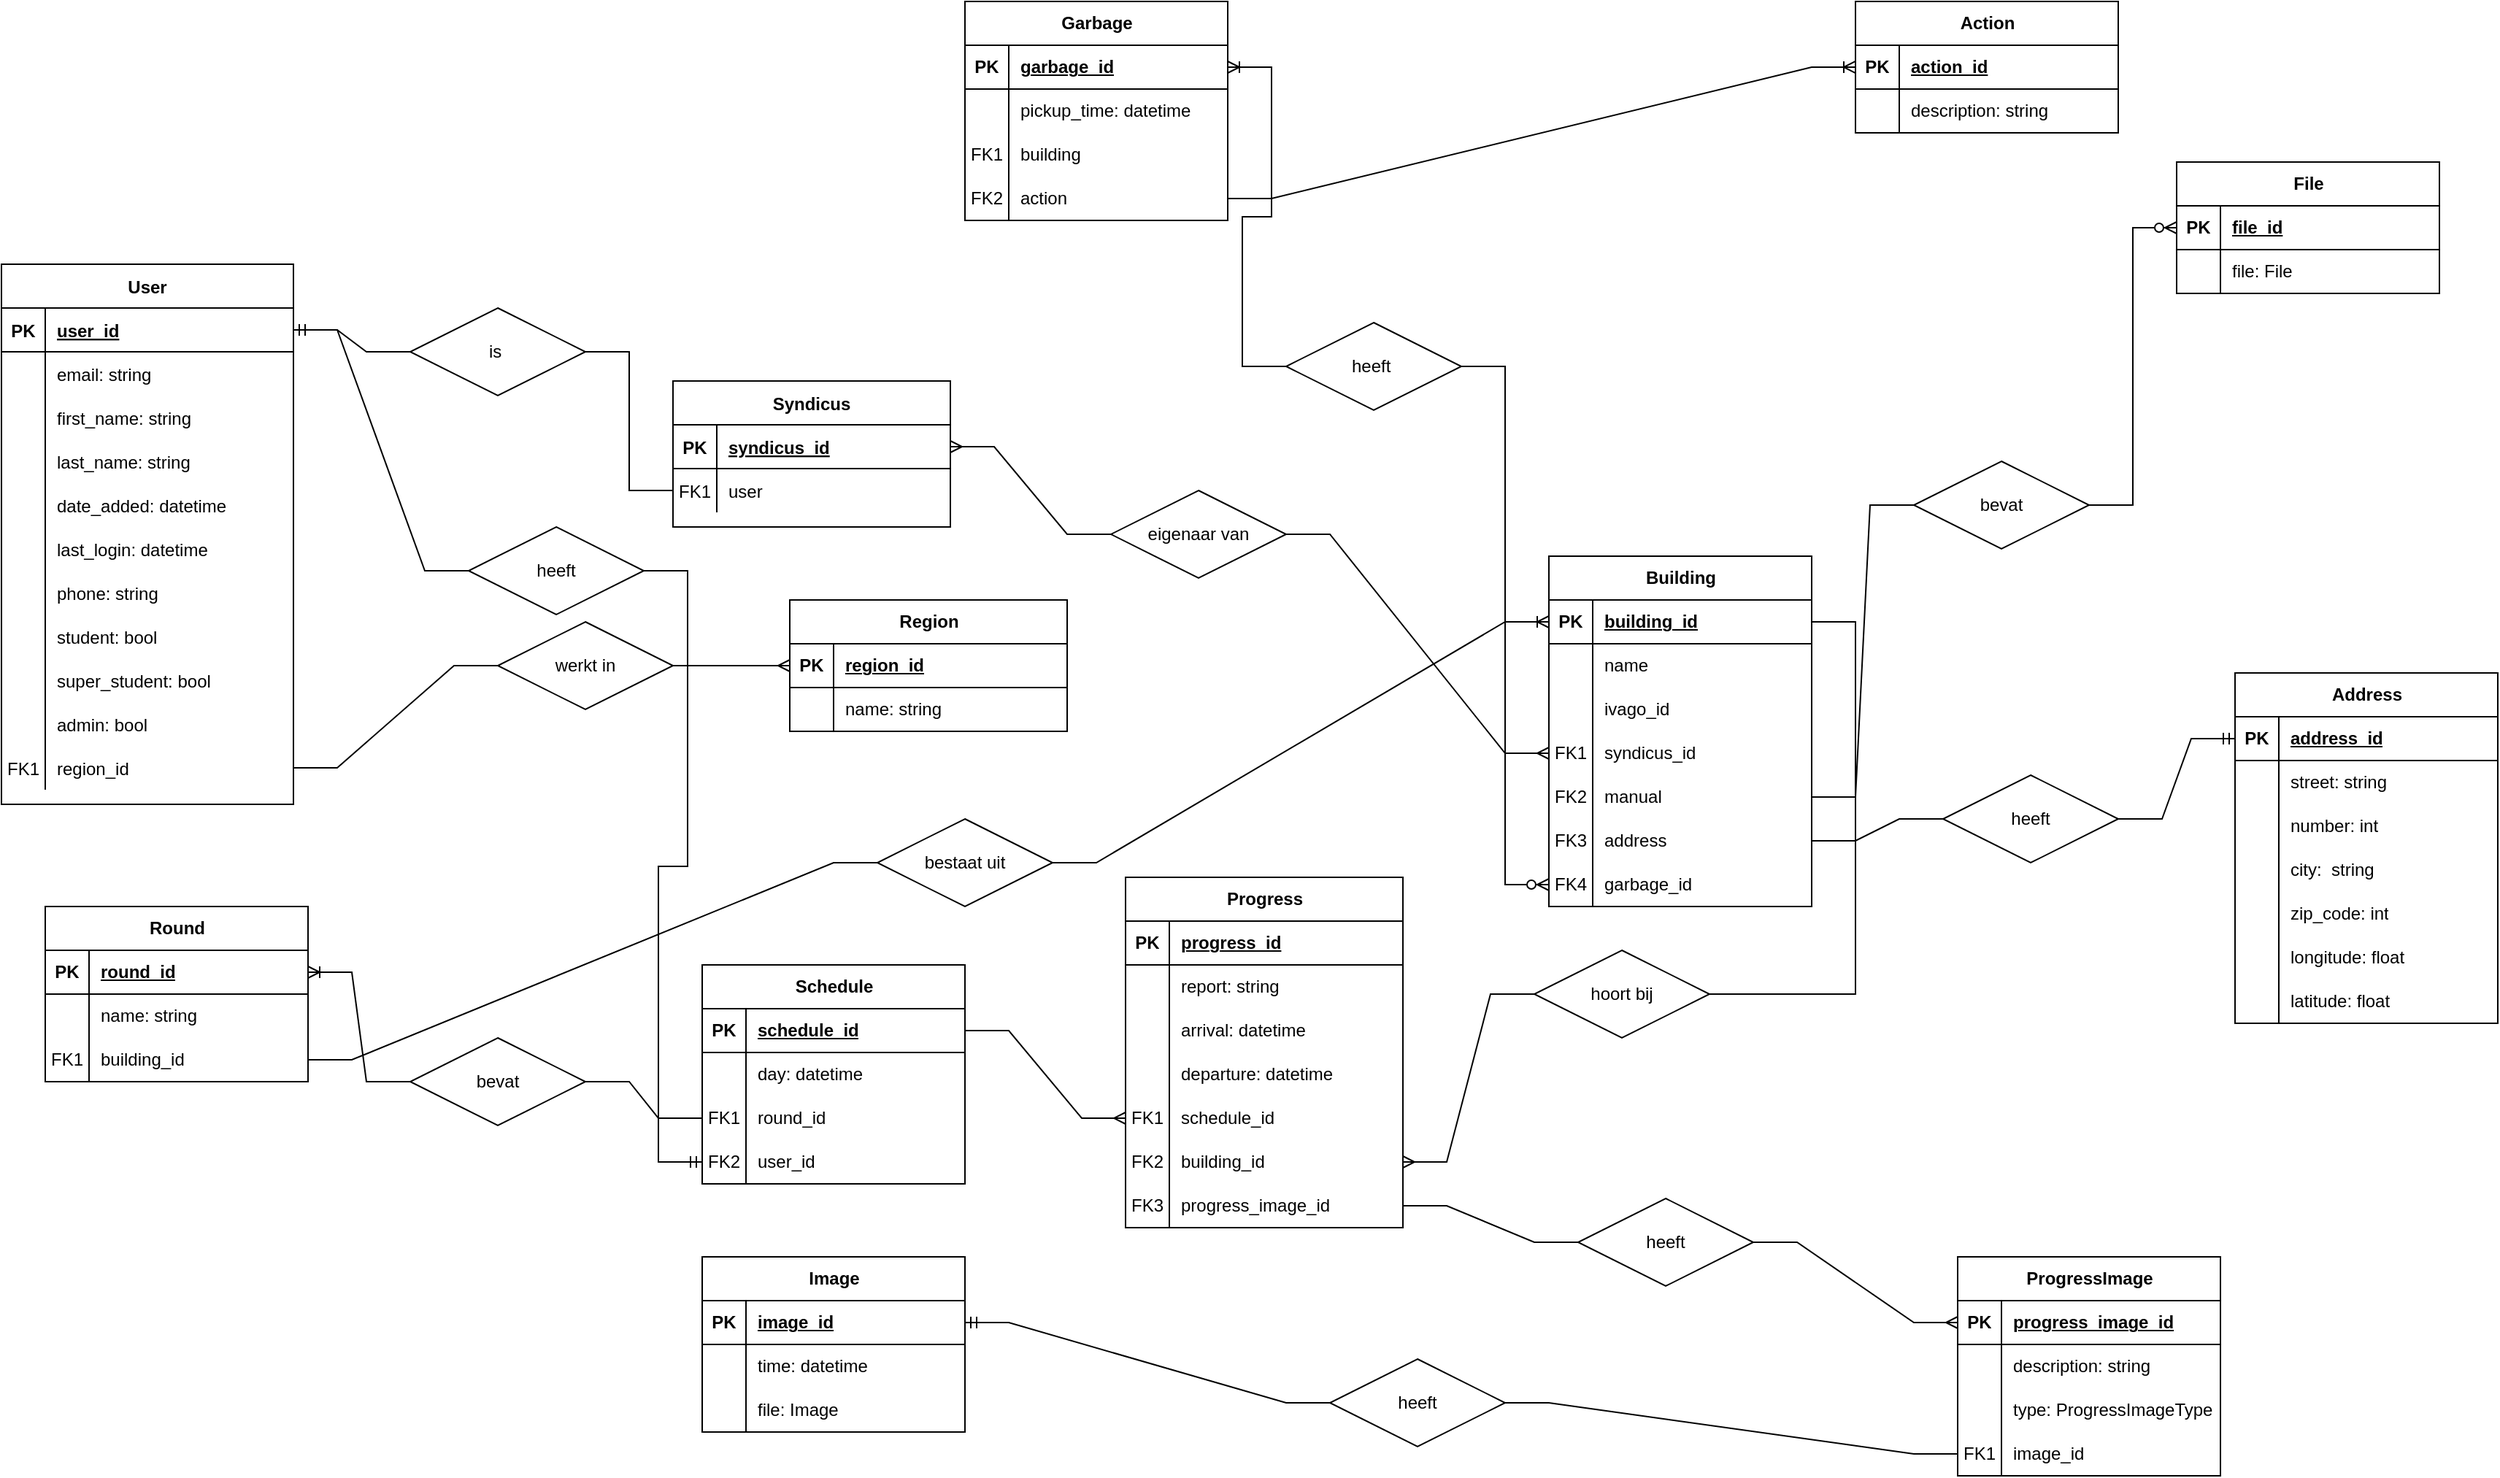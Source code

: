 <mxfile version="21.0.6" type="device"><diagram id="R2lEEEUBdFMjLlhIrx00" name="Page-1"><mxGraphModel dx="2532" dy="1911" grid="1" gridSize="10" guides="1" tooltips="1" connect="1" arrows="1" fold="1" page="1" pageScale="1" pageWidth="850" pageHeight="1100" math="0" shadow="0" extFonts="Permanent Marker^https://fonts.googleapis.com/css?family=Permanent+Marker"><root><mxCell id="0"/><mxCell id="1" parent="0"/><mxCell id="C-vyLk0tnHw3VtMMgP7b-2" value="Syndicus" style="shape=table;startSize=30;container=1;collapsible=1;childLayout=tableLayout;fixedRows=1;rowLines=0;fontStyle=1;align=center;resizeLast=1;" parent="1" vertex="1"><mxGeometry x="260" y="100" width="190" height="100" as="geometry"/></mxCell><mxCell id="C-vyLk0tnHw3VtMMgP7b-3" value="" style="shape=partialRectangle;collapsible=0;dropTarget=0;pointerEvents=0;fillColor=none;points=[[0,0.5],[1,0.5]];portConstraint=eastwest;top=0;left=0;right=0;bottom=1;" parent="C-vyLk0tnHw3VtMMgP7b-2" vertex="1"><mxGeometry y="30" width="190" height="30" as="geometry"/></mxCell><mxCell id="C-vyLk0tnHw3VtMMgP7b-4" value="PK" style="shape=partialRectangle;overflow=hidden;connectable=0;fillColor=none;top=0;left=0;bottom=0;right=0;fontStyle=1;" parent="C-vyLk0tnHw3VtMMgP7b-3" vertex="1"><mxGeometry width="30" height="30" as="geometry"><mxRectangle width="30" height="30" as="alternateBounds"/></mxGeometry></mxCell><mxCell id="C-vyLk0tnHw3VtMMgP7b-5" value="syndicus_id" style="shape=partialRectangle;overflow=hidden;connectable=0;fillColor=none;top=0;left=0;bottom=0;right=0;align=left;spacingLeft=6;fontStyle=5;" parent="C-vyLk0tnHw3VtMMgP7b-3" vertex="1"><mxGeometry x="30" width="160" height="30" as="geometry"><mxRectangle width="160" height="30" as="alternateBounds"/></mxGeometry></mxCell><mxCell id="JVzK749M6gRgqjqDukzg-38" value="" style="shape=partialRectangle;collapsible=0;dropTarget=0;pointerEvents=0;fillColor=none;points=[[0,0.5],[1,0.5]];portConstraint=eastwest;top=0;left=0;right=0;bottom=0;" vertex="1" parent="C-vyLk0tnHw3VtMMgP7b-2"><mxGeometry y="60" width="190" height="30" as="geometry"/></mxCell><mxCell id="JVzK749M6gRgqjqDukzg-39" value="FK1" style="shape=partialRectangle;overflow=hidden;connectable=0;fillColor=none;top=0;left=0;bottom=0;right=0;" vertex="1" parent="JVzK749M6gRgqjqDukzg-38"><mxGeometry width="30" height="30" as="geometry"><mxRectangle width="30" height="30" as="alternateBounds"/></mxGeometry></mxCell><mxCell id="JVzK749M6gRgqjqDukzg-40" value="user" style="shape=partialRectangle;overflow=hidden;connectable=0;fillColor=none;top=0;left=0;bottom=0;right=0;align=left;spacingLeft=6;" vertex="1" parent="JVzK749M6gRgqjqDukzg-38"><mxGeometry x="30" width="160" height="30" as="geometry"><mxRectangle width="160" height="30" as="alternateBounds"/></mxGeometry></mxCell><mxCell id="C-vyLk0tnHw3VtMMgP7b-23" value="User" style="shape=table;startSize=30;container=1;collapsible=1;childLayout=tableLayout;fixedRows=1;rowLines=0;fontStyle=1;align=center;resizeLast=1;" parent="1" vertex="1"><mxGeometry x="-200" y="20" width="200" height="370" as="geometry"/></mxCell><mxCell id="C-vyLk0tnHw3VtMMgP7b-24" value="" style="shape=partialRectangle;collapsible=0;dropTarget=0;pointerEvents=0;fillColor=none;points=[[0,0.5],[1,0.5]];portConstraint=eastwest;top=0;left=0;right=0;bottom=1;" parent="C-vyLk0tnHw3VtMMgP7b-23" vertex="1"><mxGeometry y="30" width="200" height="30" as="geometry"/></mxCell><mxCell id="C-vyLk0tnHw3VtMMgP7b-25" value="PK" style="shape=partialRectangle;overflow=hidden;connectable=0;fillColor=none;top=0;left=0;bottom=0;right=0;fontStyle=1;" parent="C-vyLk0tnHw3VtMMgP7b-24" vertex="1"><mxGeometry width="30" height="30" as="geometry"><mxRectangle width="30" height="30" as="alternateBounds"/></mxGeometry></mxCell><mxCell id="C-vyLk0tnHw3VtMMgP7b-26" value="user_id" style="shape=partialRectangle;overflow=hidden;connectable=0;fillColor=none;top=0;left=0;bottom=0;right=0;align=left;spacingLeft=6;fontStyle=5;" parent="C-vyLk0tnHw3VtMMgP7b-24" vertex="1"><mxGeometry x="30" width="170" height="30" as="geometry"><mxRectangle width="170" height="30" as="alternateBounds"/></mxGeometry></mxCell><mxCell id="C-vyLk0tnHw3VtMMgP7b-27" value="" style="shape=partialRectangle;collapsible=0;dropTarget=0;pointerEvents=0;fillColor=none;points=[[0,0.5],[1,0.5]];portConstraint=eastwest;top=0;left=0;right=0;bottom=0;" parent="C-vyLk0tnHw3VtMMgP7b-23" vertex="1"><mxGeometry y="60" width="200" height="30" as="geometry"/></mxCell><mxCell id="C-vyLk0tnHw3VtMMgP7b-28" value="" style="shape=partialRectangle;overflow=hidden;connectable=0;fillColor=none;top=0;left=0;bottom=0;right=0;" parent="C-vyLk0tnHw3VtMMgP7b-27" vertex="1"><mxGeometry width="30" height="30" as="geometry"><mxRectangle width="30" height="30" as="alternateBounds"/></mxGeometry></mxCell><mxCell id="C-vyLk0tnHw3VtMMgP7b-29" value="email: string" style="shape=partialRectangle;overflow=hidden;connectable=0;fillColor=none;top=0;left=0;bottom=0;right=0;align=left;spacingLeft=6;" parent="C-vyLk0tnHw3VtMMgP7b-27" vertex="1"><mxGeometry x="30" width="170" height="30" as="geometry"><mxRectangle width="170" height="30" as="alternateBounds"/></mxGeometry></mxCell><mxCell id="JVzK749M6gRgqjqDukzg-12" style="shape=partialRectangle;collapsible=0;dropTarget=0;pointerEvents=0;fillColor=none;points=[[0,0.5],[1,0.5]];portConstraint=eastwest;top=0;left=0;right=0;bottom=0;" vertex="1" parent="C-vyLk0tnHw3VtMMgP7b-23"><mxGeometry y="90" width="200" height="30" as="geometry"/></mxCell><mxCell id="JVzK749M6gRgqjqDukzg-13" style="shape=partialRectangle;overflow=hidden;connectable=0;fillColor=none;top=0;left=0;bottom=0;right=0;" vertex="1" parent="JVzK749M6gRgqjqDukzg-12"><mxGeometry width="30" height="30" as="geometry"><mxRectangle width="30" height="30" as="alternateBounds"/></mxGeometry></mxCell><mxCell id="JVzK749M6gRgqjqDukzg-14" value="first_name: string" style="shape=partialRectangle;overflow=hidden;connectable=0;fillColor=none;top=0;left=0;bottom=0;right=0;align=left;spacingLeft=6;" vertex="1" parent="JVzK749M6gRgqjqDukzg-12"><mxGeometry x="30" width="170" height="30" as="geometry"><mxRectangle width="170" height="30" as="alternateBounds"/></mxGeometry></mxCell><mxCell id="JVzK749M6gRgqjqDukzg-15" style="shape=partialRectangle;collapsible=0;dropTarget=0;pointerEvents=0;fillColor=none;points=[[0,0.5],[1,0.5]];portConstraint=eastwest;top=0;left=0;right=0;bottom=0;" vertex="1" parent="C-vyLk0tnHw3VtMMgP7b-23"><mxGeometry y="120" width="200" height="30" as="geometry"/></mxCell><mxCell id="JVzK749M6gRgqjqDukzg-16" style="shape=partialRectangle;overflow=hidden;connectable=0;fillColor=none;top=0;left=0;bottom=0;right=0;" vertex="1" parent="JVzK749M6gRgqjqDukzg-15"><mxGeometry width="30" height="30" as="geometry"><mxRectangle width="30" height="30" as="alternateBounds"/></mxGeometry></mxCell><mxCell id="JVzK749M6gRgqjqDukzg-17" value="last_name: string" style="shape=partialRectangle;overflow=hidden;connectable=0;fillColor=none;top=0;left=0;bottom=0;right=0;align=left;spacingLeft=6;" vertex="1" parent="JVzK749M6gRgqjqDukzg-15"><mxGeometry x="30" width="170" height="30" as="geometry"><mxRectangle width="170" height="30" as="alternateBounds"/></mxGeometry></mxCell><mxCell id="JVzK749M6gRgqjqDukzg-18" style="shape=partialRectangle;collapsible=0;dropTarget=0;pointerEvents=0;fillColor=none;points=[[0,0.5],[1,0.5]];portConstraint=eastwest;top=0;left=0;right=0;bottom=0;" vertex="1" parent="C-vyLk0tnHw3VtMMgP7b-23"><mxGeometry y="150" width="200" height="30" as="geometry"/></mxCell><mxCell id="JVzK749M6gRgqjqDukzg-19" style="shape=partialRectangle;overflow=hidden;connectable=0;fillColor=none;top=0;left=0;bottom=0;right=0;" vertex="1" parent="JVzK749M6gRgqjqDukzg-18"><mxGeometry width="30" height="30" as="geometry"><mxRectangle width="30" height="30" as="alternateBounds"/></mxGeometry></mxCell><mxCell id="JVzK749M6gRgqjqDukzg-20" value="date_added: datetime" style="shape=partialRectangle;overflow=hidden;connectable=0;fillColor=none;top=0;left=0;bottom=0;right=0;align=left;spacingLeft=6;" vertex="1" parent="JVzK749M6gRgqjqDukzg-18"><mxGeometry x="30" width="170" height="30" as="geometry"><mxRectangle width="170" height="30" as="alternateBounds"/></mxGeometry></mxCell><mxCell id="JVzK749M6gRgqjqDukzg-21" style="shape=partialRectangle;collapsible=0;dropTarget=0;pointerEvents=0;fillColor=none;points=[[0,0.5],[1,0.5]];portConstraint=eastwest;top=0;left=0;right=0;bottom=0;" vertex="1" parent="C-vyLk0tnHw3VtMMgP7b-23"><mxGeometry y="180" width="200" height="30" as="geometry"/></mxCell><mxCell id="JVzK749M6gRgqjqDukzg-22" style="shape=partialRectangle;overflow=hidden;connectable=0;fillColor=none;top=0;left=0;bottom=0;right=0;" vertex="1" parent="JVzK749M6gRgqjqDukzg-21"><mxGeometry width="30" height="30" as="geometry"><mxRectangle width="30" height="30" as="alternateBounds"/></mxGeometry></mxCell><mxCell id="JVzK749M6gRgqjqDukzg-23" value="last_login: datetime" style="shape=partialRectangle;overflow=hidden;connectable=0;fillColor=none;top=0;left=0;bottom=0;right=0;align=left;spacingLeft=6;" vertex="1" parent="JVzK749M6gRgqjqDukzg-21"><mxGeometry x="30" width="170" height="30" as="geometry"><mxRectangle width="170" height="30" as="alternateBounds"/></mxGeometry></mxCell><mxCell id="JVzK749M6gRgqjqDukzg-24" style="shape=partialRectangle;collapsible=0;dropTarget=0;pointerEvents=0;fillColor=none;points=[[0,0.5],[1,0.5]];portConstraint=eastwest;top=0;left=0;right=0;bottom=0;" vertex="1" parent="C-vyLk0tnHw3VtMMgP7b-23"><mxGeometry y="210" width="200" height="30" as="geometry"/></mxCell><mxCell id="JVzK749M6gRgqjqDukzg-25" style="shape=partialRectangle;overflow=hidden;connectable=0;fillColor=none;top=0;left=0;bottom=0;right=0;" vertex="1" parent="JVzK749M6gRgqjqDukzg-24"><mxGeometry width="30" height="30" as="geometry"><mxRectangle width="30" height="30" as="alternateBounds"/></mxGeometry></mxCell><mxCell id="JVzK749M6gRgqjqDukzg-26" value="phone: string" style="shape=partialRectangle;overflow=hidden;connectable=0;fillColor=none;top=0;left=0;bottom=0;right=0;align=left;spacingLeft=6;" vertex="1" parent="JVzK749M6gRgqjqDukzg-24"><mxGeometry x="30" width="170" height="30" as="geometry"><mxRectangle width="170" height="30" as="alternateBounds"/></mxGeometry></mxCell><mxCell id="JVzK749M6gRgqjqDukzg-27" style="shape=partialRectangle;collapsible=0;dropTarget=0;pointerEvents=0;fillColor=none;points=[[0,0.5],[1,0.5]];portConstraint=eastwest;top=0;left=0;right=0;bottom=0;" vertex="1" parent="C-vyLk0tnHw3VtMMgP7b-23"><mxGeometry y="240" width="200" height="30" as="geometry"/></mxCell><mxCell id="JVzK749M6gRgqjqDukzg-28" style="shape=partialRectangle;overflow=hidden;connectable=0;fillColor=none;top=0;left=0;bottom=0;right=0;" vertex="1" parent="JVzK749M6gRgqjqDukzg-27"><mxGeometry width="30" height="30" as="geometry"><mxRectangle width="30" height="30" as="alternateBounds"/></mxGeometry></mxCell><mxCell id="JVzK749M6gRgqjqDukzg-29" value="student: bool" style="shape=partialRectangle;overflow=hidden;connectable=0;fillColor=none;top=0;left=0;bottom=0;right=0;align=left;spacingLeft=6;" vertex="1" parent="JVzK749M6gRgqjqDukzg-27"><mxGeometry x="30" width="170" height="30" as="geometry"><mxRectangle width="170" height="30" as="alternateBounds"/></mxGeometry></mxCell><mxCell id="JVzK749M6gRgqjqDukzg-30" style="shape=partialRectangle;collapsible=0;dropTarget=0;pointerEvents=0;fillColor=none;points=[[0,0.5],[1,0.5]];portConstraint=eastwest;top=0;left=0;right=0;bottom=0;" vertex="1" parent="C-vyLk0tnHw3VtMMgP7b-23"><mxGeometry y="270" width="200" height="30" as="geometry"/></mxCell><mxCell id="JVzK749M6gRgqjqDukzg-31" style="shape=partialRectangle;overflow=hidden;connectable=0;fillColor=none;top=0;left=0;bottom=0;right=0;" vertex="1" parent="JVzK749M6gRgqjqDukzg-30"><mxGeometry width="30" height="30" as="geometry"><mxRectangle width="30" height="30" as="alternateBounds"/></mxGeometry></mxCell><mxCell id="JVzK749M6gRgqjqDukzg-32" value="super_student: bool" style="shape=partialRectangle;overflow=hidden;connectable=0;fillColor=none;top=0;left=0;bottom=0;right=0;align=left;spacingLeft=6;" vertex="1" parent="JVzK749M6gRgqjqDukzg-30"><mxGeometry x="30" width="170" height="30" as="geometry"><mxRectangle width="170" height="30" as="alternateBounds"/></mxGeometry></mxCell><mxCell id="JVzK749M6gRgqjqDukzg-33" style="shape=partialRectangle;collapsible=0;dropTarget=0;pointerEvents=0;fillColor=none;points=[[0,0.5],[1,0.5]];portConstraint=eastwest;top=0;left=0;right=0;bottom=0;" vertex="1" parent="C-vyLk0tnHw3VtMMgP7b-23"><mxGeometry y="300" width="200" height="30" as="geometry"/></mxCell><mxCell id="JVzK749M6gRgqjqDukzg-34" style="shape=partialRectangle;overflow=hidden;connectable=0;fillColor=none;top=0;left=0;bottom=0;right=0;" vertex="1" parent="JVzK749M6gRgqjqDukzg-33"><mxGeometry width="30" height="30" as="geometry"><mxRectangle width="30" height="30" as="alternateBounds"/></mxGeometry></mxCell><mxCell id="JVzK749M6gRgqjqDukzg-35" value="admin: bool" style="shape=partialRectangle;overflow=hidden;connectable=0;fillColor=none;top=0;left=0;bottom=0;right=0;align=left;spacingLeft=6;" vertex="1" parent="JVzK749M6gRgqjqDukzg-33"><mxGeometry x="30" width="170" height="30" as="geometry"><mxRectangle width="170" height="30" as="alternateBounds"/></mxGeometry></mxCell><mxCell id="JVzK749M6gRgqjqDukzg-133" style="shape=partialRectangle;collapsible=0;dropTarget=0;pointerEvents=0;fillColor=none;points=[[0,0.5],[1,0.5]];portConstraint=eastwest;top=0;left=0;right=0;bottom=0;" vertex="1" parent="C-vyLk0tnHw3VtMMgP7b-23"><mxGeometry y="330" width="200" height="30" as="geometry"/></mxCell><mxCell id="JVzK749M6gRgqjqDukzg-134" value="FK1" style="shape=partialRectangle;overflow=hidden;connectable=0;fillColor=none;top=0;left=0;bottom=0;right=0;" vertex="1" parent="JVzK749M6gRgqjqDukzg-133"><mxGeometry width="30" height="30" as="geometry"><mxRectangle width="30" height="30" as="alternateBounds"/></mxGeometry></mxCell><mxCell id="JVzK749M6gRgqjqDukzg-135" value="region_id" style="shape=partialRectangle;overflow=hidden;connectable=0;fillColor=none;top=0;left=0;bottom=0;right=0;align=left;spacingLeft=6;" vertex="1" parent="JVzK749M6gRgqjqDukzg-133"><mxGeometry x="30" width="170" height="30" as="geometry"><mxRectangle width="170" height="30" as="alternateBounds"/></mxGeometry></mxCell><mxCell id="JVzK749M6gRgqjqDukzg-37" value="" style="edgeStyle=entityRelationEdgeStyle;fontSize=12;html=1;endArrow=ERmandOne;rounded=0;entryX=1;entryY=0.5;entryDx=0;entryDy=0;startArrow=none;" edge="1" parent="1" source="JVzK749M6gRgqjqDukzg-252" target="C-vyLk0tnHw3VtMMgP7b-24"><mxGeometry width="100" height="100" relative="1" as="geometry"><mxPoint x="410" y="220" as="sourcePoint"/><mxPoint x="410" y="140" as="targetPoint"/></mxGeometry></mxCell><mxCell id="JVzK749M6gRgqjqDukzg-41" value="Region" style="shape=table;startSize=30;container=1;collapsible=1;childLayout=tableLayout;fixedRows=1;rowLines=0;fontStyle=1;align=center;resizeLast=1;html=1;" vertex="1" parent="1"><mxGeometry x="340" y="250" width="190" height="90" as="geometry"/></mxCell><mxCell id="JVzK749M6gRgqjqDukzg-42" value="" style="shape=tableRow;horizontal=0;startSize=0;swimlaneHead=0;swimlaneBody=0;fillColor=none;collapsible=0;dropTarget=0;points=[[0,0.5],[1,0.5]];portConstraint=eastwest;top=0;left=0;right=0;bottom=1;" vertex="1" parent="JVzK749M6gRgqjqDukzg-41"><mxGeometry y="30" width="190" height="30" as="geometry"/></mxCell><mxCell id="JVzK749M6gRgqjqDukzg-43" value="PK" style="shape=partialRectangle;connectable=0;fillColor=none;top=0;left=0;bottom=0;right=0;fontStyle=1;overflow=hidden;whiteSpace=wrap;html=1;" vertex="1" parent="JVzK749M6gRgqjqDukzg-42"><mxGeometry width="30" height="30" as="geometry"><mxRectangle width="30" height="30" as="alternateBounds"/></mxGeometry></mxCell><mxCell id="JVzK749M6gRgqjqDukzg-44" value="region_id" style="shape=partialRectangle;connectable=0;fillColor=none;top=0;left=0;bottom=0;right=0;align=left;spacingLeft=6;fontStyle=5;overflow=hidden;whiteSpace=wrap;html=1;" vertex="1" parent="JVzK749M6gRgqjqDukzg-42"><mxGeometry x="30" width="160" height="30" as="geometry"><mxRectangle width="160" height="30" as="alternateBounds"/></mxGeometry></mxCell><mxCell id="JVzK749M6gRgqjqDukzg-45" value="" style="shape=tableRow;horizontal=0;startSize=0;swimlaneHead=0;swimlaneBody=0;fillColor=none;collapsible=0;dropTarget=0;points=[[0,0.5],[1,0.5]];portConstraint=eastwest;top=0;left=0;right=0;bottom=0;" vertex="1" parent="JVzK749M6gRgqjqDukzg-41"><mxGeometry y="60" width="190" height="30" as="geometry"/></mxCell><mxCell id="JVzK749M6gRgqjqDukzg-46" value="" style="shape=partialRectangle;connectable=0;fillColor=none;top=0;left=0;bottom=0;right=0;editable=1;overflow=hidden;whiteSpace=wrap;html=1;" vertex="1" parent="JVzK749M6gRgqjqDukzg-45"><mxGeometry width="30" height="30" as="geometry"><mxRectangle width="30" height="30" as="alternateBounds"/></mxGeometry></mxCell><mxCell id="JVzK749M6gRgqjqDukzg-47" value="name: string" style="shape=partialRectangle;connectable=0;fillColor=none;top=0;left=0;bottom=0;right=0;align=left;spacingLeft=6;overflow=hidden;whiteSpace=wrap;html=1;" vertex="1" parent="JVzK749M6gRgqjqDukzg-45"><mxGeometry x="30" width="160" height="30" as="geometry"><mxRectangle width="160" height="30" as="alternateBounds"/></mxGeometry></mxCell><mxCell id="JVzK749M6gRgqjqDukzg-55" value="Progress" style="shape=table;startSize=30;container=1;collapsible=1;childLayout=tableLayout;fixedRows=1;rowLines=0;fontStyle=1;align=center;resizeLast=1;html=1;" vertex="1" parent="1"><mxGeometry x="570" y="440" width="190" height="240" as="geometry"/></mxCell><mxCell id="JVzK749M6gRgqjqDukzg-56" value="" style="shape=tableRow;horizontal=0;startSize=0;swimlaneHead=0;swimlaneBody=0;fillColor=none;collapsible=0;dropTarget=0;points=[[0,0.5],[1,0.5]];portConstraint=eastwest;top=0;left=0;right=0;bottom=1;" vertex="1" parent="JVzK749M6gRgqjqDukzg-55"><mxGeometry y="30" width="190" height="30" as="geometry"/></mxCell><mxCell id="JVzK749M6gRgqjqDukzg-57" value="PK" style="shape=partialRectangle;connectable=0;fillColor=none;top=0;left=0;bottom=0;right=0;fontStyle=1;overflow=hidden;whiteSpace=wrap;html=1;" vertex="1" parent="JVzK749M6gRgqjqDukzg-56"><mxGeometry width="30" height="30" as="geometry"><mxRectangle width="30" height="30" as="alternateBounds"/></mxGeometry></mxCell><mxCell id="JVzK749M6gRgqjqDukzg-58" value="progress_id" style="shape=partialRectangle;connectable=0;fillColor=none;top=0;left=0;bottom=0;right=0;align=left;spacingLeft=6;fontStyle=5;overflow=hidden;whiteSpace=wrap;html=1;" vertex="1" parent="JVzK749M6gRgqjqDukzg-56"><mxGeometry x="30" width="160" height="30" as="geometry"><mxRectangle width="160" height="30" as="alternateBounds"/></mxGeometry></mxCell><mxCell id="JVzK749M6gRgqjqDukzg-59" value="" style="shape=tableRow;horizontal=0;startSize=0;swimlaneHead=0;swimlaneBody=0;fillColor=none;collapsible=0;dropTarget=0;points=[[0,0.5],[1,0.5]];portConstraint=eastwest;top=0;left=0;right=0;bottom=0;" vertex="1" parent="JVzK749M6gRgqjqDukzg-55"><mxGeometry y="60" width="190" height="30" as="geometry"/></mxCell><mxCell id="JVzK749M6gRgqjqDukzg-60" value="" style="shape=partialRectangle;connectable=0;fillColor=none;top=0;left=0;bottom=0;right=0;editable=1;overflow=hidden;whiteSpace=wrap;html=1;" vertex="1" parent="JVzK749M6gRgqjqDukzg-59"><mxGeometry width="30" height="30" as="geometry"><mxRectangle width="30" height="30" as="alternateBounds"/></mxGeometry></mxCell><mxCell id="JVzK749M6gRgqjqDukzg-61" value="report: string" style="shape=partialRectangle;connectable=0;fillColor=none;top=0;left=0;bottom=0;right=0;align=left;spacingLeft=6;overflow=hidden;whiteSpace=wrap;html=1;" vertex="1" parent="JVzK749M6gRgqjqDukzg-59"><mxGeometry x="30" width="160" height="30" as="geometry"><mxRectangle width="160" height="30" as="alternateBounds"/></mxGeometry></mxCell><mxCell id="JVzK749M6gRgqjqDukzg-62" value="" style="shape=tableRow;horizontal=0;startSize=0;swimlaneHead=0;swimlaneBody=0;fillColor=none;collapsible=0;dropTarget=0;points=[[0,0.5],[1,0.5]];portConstraint=eastwest;top=0;left=0;right=0;bottom=0;" vertex="1" parent="JVzK749M6gRgqjqDukzg-55"><mxGeometry y="90" width="190" height="30" as="geometry"/></mxCell><mxCell id="JVzK749M6gRgqjqDukzg-63" value="" style="shape=partialRectangle;connectable=0;fillColor=none;top=0;left=0;bottom=0;right=0;editable=1;overflow=hidden;whiteSpace=wrap;html=1;" vertex="1" parent="JVzK749M6gRgqjqDukzg-62"><mxGeometry width="30" height="30" as="geometry"><mxRectangle width="30" height="30" as="alternateBounds"/></mxGeometry></mxCell><mxCell id="JVzK749M6gRgqjqDukzg-64" value="arrival: datetime" style="shape=partialRectangle;connectable=0;fillColor=none;top=0;left=0;bottom=0;right=0;align=left;spacingLeft=6;overflow=hidden;whiteSpace=wrap;html=1;" vertex="1" parent="JVzK749M6gRgqjqDukzg-62"><mxGeometry x="30" width="160" height="30" as="geometry"><mxRectangle width="160" height="30" as="alternateBounds"/></mxGeometry></mxCell><mxCell id="JVzK749M6gRgqjqDukzg-65" value="" style="shape=tableRow;horizontal=0;startSize=0;swimlaneHead=0;swimlaneBody=0;fillColor=none;collapsible=0;dropTarget=0;points=[[0,0.5],[1,0.5]];portConstraint=eastwest;top=0;left=0;right=0;bottom=0;" vertex="1" parent="JVzK749M6gRgqjqDukzg-55"><mxGeometry y="120" width="190" height="30" as="geometry"/></mxCell><mxCell id="JVzK749M6gRgqjqDukzg-66" value="" style="shape=partialRectangle;connectable=0;fillColor=none;top=0;left=0;bottom=0;right=0;editable=1;overflow=hidden;whiteSpace=wrap;html=1;" vertex="1" parent="JVzK749M6gRgqjqDukzg-65"><mxGeometry width="30" height="30" as="geometry"><mxRectangle width="30" height="30" as="alternateBounds"/></mxGeometry></mxCell><mxCell id="JVzK749M6gRgqjqDukzg-67" value="departure: datetime" style="shape=partialRectangle;connectable=0;fillColor=none;top=0;left=0;bottom=0;right=0;align=left;spacingLeft=6;overflow=hidden;whiteSpace=wrap;html=1;" vertex="1" parent="JVzK749M6gRgqjqDukzg-65"><mxGeometry x="30" width="160" height="30" as="geometry"><mxRectangle width="160" height="30" as="alternateBounds"/></mxGeometry></mxCell><mxCell id="JVzK749M6gRgqjqDukzg-191" style="shape=tableRow;horizontal=0;startSize=0;swimlaneHead=0;swimlaneBody=0;fillColor=none;collapsible=0;dropTarget=0;points=[[0,0.5],[1,0.5]];portConstraint=eastwest;top=0;left=0;right=0;bottom=0;" vertex="1" parent="JVzK749M6gRgqjqDukzg-55"><mxGeometry y="150" width="190" height="30" as="geometry"/></mxCell><mxCell id="JVzK749M6gRgqjqDukzg-192" value="FK1" style="shape=partialRectangle;connectable=0;fillColor=none;top=0;left=0;bottom=0;right=0;editable=1;overflow=hidden;whiteSpace=wrap;html=1;" vertex="1" parent="JVzK749M6gRgqjqDukzg-191"><mxGeometry width="30" height="30" as="geometry"><mxRectangle width="30" height="30" as="alternateBounds"/></mxGeometry></mxCell><mxCell id="JVzK749M6gRgqjqDukzg-193" value="schedule_id" style="shape=partialRectangle;connectable=0;fillColor=none;top=0;left=0;bottom=0;right=0;align=left;spacingLeft=6;overflow=hidden;whiteSpace=wrap;html=1;" vertex="1" parent="JVzK749M6gRgqjqDukzg-191"><mxGeometry x="30" width="160" height="30" as="geometry"><mxRectangle width="160" height="30" as="alternateBounds"/></mxGeometry></mxCell><mxCell id="JVzK749M6gRgqjqDukzg-194" style="shape=tableRow;horizontal=0;startSize=0;swimlaneHead=0;swimlaneBody=0;fillColor=none;collapsible=0;dropTarget=0;points=[[0,0.5],[1,0.5]];portConstraint=eastwest;top=0;left=0;right=0;bottom=0;" vertex="1" parent="JVzK749M6gRgqjqDukzg-55"><mxGeometry y="180" width="190" height="30" as="geometry"/></mxCell><mxCell id="JVzK749M6gRgqjqDukzg-195" value="FK2" style="shape=partialRectangle;connectable=0;fillColor=none;top=0;left=0;bottom=0;right=0;editable=1;overflow=hidden;whiteSpace=wrap;html=1;" vertex="1" parent="JVzK749M6gRgqjqDukzg-194"><mxGeometry width="30" height="30" as="geometry"><mxRectangle width="30" height="30" as="alternateBounds"/></mxGeometry></mxCell><mxCell id="JVzK749M6gRgqjqDukzg-196" value="building_id" style="shape=partialRectangle;connectable=0;fillColor=none;top=0;left=0;bottom=0;right=0;align=left;spacingLeft=6;overflow=hidden;whiteSpace=wrap;html=1;" vertex="1" parent="JVzK749M6gRgqjqDukzg-194"><mxGeometry x="30" width="160" height="30" as="geometry"><mxRectangle width="160" height="30" as="alternateBounds"/></mxGeometry></mxCell><mxCell id="JVzK749M6gRgqjqDukzg-232" style="shape=tableRow;horizontal=0;startSize=0;swimlaneHead=0;swimlaneBody=0;fillColor=none;collapsible=0;dropTarget=0;points=[[0,0.5],[1,0.5]];portConstraint=eastwest;top=0;left=0;right=0;bottom=0;" vertex="1" parent="JVzK749M6gRgqjqDukzg-55"><mxGeometry y="210" width="190" height="30" as="geometry"/></mxCell><mxCell id="JVzK749M6gRgqjqDukzg-233" value="FK3" style="shape=partialRectangle;connectable=0;fillColor=none;top=0;left=0;bottom=0;right=0;editable=1;overflow=hidden;whiteSpace=wrap;html=1;" vertex="1" parent="JVzK749M6gRgqjqDukzg-232"><mxGeometry width="30" height="30" as="geometry"><mxRectangle width="30" height="30" as="alternateBounds"/></mxGeometry></mxCell><mxCell id="JVzK749M6gRgqjqDukzg-234" value="progress_image_id" style="shape=partialRectangle;connectable=0;fillColor=none;top=0;left=0;bottom=0;right=0;align=left;spacingLeft=6;overflow=hidden;whiteSpace=wrap;html=1;" vertex="1" parent="JVzK749M6gRgqjqDukzg-232"><mxGeometry x="30" width="160" height="30" as="geometry"><mxRectangle width="160" height="30" as="alternateBounds"/></mxGeometry></mxCell><mxCell id="JVzK749M6gRgqjqDukzg-68" value="Round" style="shape=table;startSize=30;container=1;collapsible=1;childLayout=tableLayout;fixedRows=1;rowLines=0;fontStyle=1;align=center;resizeLast=1;html=1;" vertex="1" parent="1"><mxGeometry x="-170" y="460" width="180" height="120" as="geometry"/></mxCell><mxCell id="JVzK749M6gRgqjqDukzg-69" value="" style="shape=tableRow;horizontal=0;startSize=0;swimlaneHead=0;swimlaneBody=0;fillColor=none;collapsible=0;dropTarget=0;points=[[0,0.5],[1,0.5]];portConstraint=eastwest;top=0;left=0;right=0;bottom=1;" vertex="1" parent="JVzK749M6gRgqjqDukzg-68"><mxGeometry y="30" width="180" height="30" as="geometry"/></mxCell><mxCell id="JVzK749M6gRgqjqDukzg-70" value="PK" style="shape=partialRectangle;connectable=0;fillColor=none;top=0;left=0;bottom=0;right=0;fontStyle=1;overflow=hidden;whiteSpace=wrap;html=1;" vertex="1" parent="JVzK749M6gRgqjqDukzg-69"><mxGeometry width="30" height="30" as="geometry"><mxRectangle width="30" height="30" as="alternateBounds"/></mxGeometry></mxCell><mxCell id="JVzK749M6gRgqjqDukzg-71" value="round_id" style="shape=partialRectangle;connectable=0;fillColor=none;top=0;left=0;bottom=0;right=0;align=left;spacingLeft=6;fontStyle=5;overflow=hidden;whiteSpace=wrap;html=1;" vertex="1" parent="JVzK749M6gRgqjqDukzg-69"><mxGeometry x="30" width="150" height="30" as="geometry"><mxRectangle width="150" height="30" as="alternateBounds"/></mxGeometry></mxCell><mxCell id="JVzK749M6gRgqjqDukzg-72" value="" style="shape=tableRow;horizontal=0;startSize=0;swimlaneHead=0;swimlaneBody=0;fillColor=none;collapsible=0;dropTarget=0;points=[[0,0.5],[1,0.5]];portConstraint=eastwest;top=0;left=0;right=0;bottom=0;" vertex="1" parent="JVzK749M6gRgqjqDukzg-68"><mxGeometry y="60" width="180" height="30" as="geometry"/></mxCell><mxCell id="JVzK749M6gRgqjqDukzg-73" value="" style="shape=partialRectangle;connectable=0;fillColor=none;top=0;left=0;bottom=0;right=0;editable=1;overflow=hidden;whiteSpace=wrap;html=1;" vertex="1" parent="JVzK749M6gRgqjqDukzg-72"><mxGeometry width="30" height="30" as="geometry"><mxRectangle width="30" height="30" as="alternateBounds"/></mxGeometry></mxCell><mxCell id="JVzK749M6gRgqjqDukzg-74" value="name: string" style="shape=partialRectangle;connectable=0;fillColor=none;top=0;left=0;bottom=0;right=0;align=left;spacingLeft=6;overflow=hidden;whiteSpace=wrap;html=1;" vertex="1" parent="JVzK749M6gRgqjqDukzg-72"><mxGeometry x="30" width="150" height="30" as="geometry"><mxRectangle width="150" height="30" as="alternateBounds"/></mxGeometry></mxCell><mxCell id="JVzK749M6gRgqjqDukzg-75" value="" style="shape=tableRow;horizontal=0;startSize=0;swimlaneHead=0;swimlaneBody=0;fillColor=none;collapsible=0;dropTarget=0;points=[[0,0.5],[1,0.5]];portConstraint=eastwest;top=0;left=0;right=0;bottom=0;" vertex="1" parent="JVzK749M6gRgqjqDukzg-68"><mxGeometry y="90" width="180" height="30" as="geometry"/></mxCell><mxCell id="JVzK749M6gRgqjqDukzg-76" value="FK1" style="shape=partialRectangle;connectable=0;fillColor=none;top=0;left=0;bottom=0;right=0;editable=1;overflow=hidden;whiteSpace=wrap;html=1;" vertex="1" parent="JVzK749M6gRgqjqDukzg-75"><mxGeometry width="30" height="30" as="geometry"><mxRectangle width="30" height="30" as="alternateBounds"/></mxGeometry></mxCell><mxCell id="JVzK749M6gRgqjqDukzg-77" value="building_id" style="shape=partialRectangle;connectable=0;fillColor=none;top=0;left=0;bottom=0;right=0;align=left;spacingLeft=6;overflow=hidden;whiteSpace=wrap;html=1;" vertex="1" parent="JVzK749M6gRgqjqDukzg-75"><mxGeometry x="30" width="150" height="30" as="geometry"><mxRectangle width="150" height="30" as="alternateBounds"/></mxGeometry></mxCell><mxCell id="JVzK749M6gRgqjqDukzg-81" value="Schedule" style="shape=table;startSize=30;container=1;collapsible=1;childLayout=tableLayout;fixedRows=1;rowLines=0;fontStyle=1;align=center;resizeLast=1;html=1;" vertex="1" parent="1"><mxGeometry x="280" y="500" width="180" height="150" as="geometry"/></mxCell><mxCell id="JVzK749M6gRgqjqDukzg-82" value="" style="shape=tableRow;horizontal=0;startSize=0;swimlaneHead=0;swimlaneBody=0;fillColor=none;collapsible=0;dropTarget=0;points=[[0,0.5],[1,0.5]];portConstraint=eastwest;top=0;left=0;right=0;bottom=1;" vertex="1" parent="JVzK749M6gRgqjqDukzg-81"><mxGeometry y="30" width="180" height="30" as="geometry"/></mxCell><mxCell id="JVzK749M6gRgqjqDukzg-83" value="PK" style="shape=partialRectangle;connectable=0;fillColor=none;top=0;left=0;bottom=0;right=0;fontStyle=1;overflow=hidden;whiteSpace=wrap;html=1;" vertex="1" parent="JVzK749M6gRgqjqDukzg-82"><mxGeometry width="30" height="30" as="geometry"><mxRectangle width="30" height="30" as="alternateBounds"/></mxGeometry></mxCell><mxCell id="JVzK749M6gRgqjqDukzg-84" value="schedule_id" style="shape=partialRectangle;connectable=0;fillColor=none;top=0;left=0;bottom=0;right=0;align=left;spacingLeft=6;fontStyle=5;overflow=hidden;whiteSpace=wrap;html=1;" vertex="1" parent="JVzK749M6gRgqjqDukzg-82"><mxGeometry x="30" width="150" height="30" as="geometry"><mxRectangle width="150" height="30" as="alternateBounds"/></mxGeometry></mxCell><mxCell id="JVzK749M6gRgqjqDukzg-85" value="" style="shape=tableRow;horizontal=0;startSize=0;swimlaneHead=0;swimlaneBody=0;fillColor=none;collapsible=0;dropTarget=0;points=[[0,0.5],[1,0.5]];portConstraint=eastwest;top=0;left=0;right=0;bottom=0;" vertex="1" parent="JVzK749M6gRgqjqDukzg-81"><mxGeometry y="60" width="180" height="30" as="geometry"/></mxCell><mxCell id="JVzK749M6gRgqjqDukzg-86" value="" style="shape=partialRectangle;connectable=0;fillColor=none;top=0;left=0;bottom=0;right=0;editable=1;overflow=hidden;whiteSpace=wrap;html=1;" vertex="1" parent="JVzK749M6gRgqjqDukzg-85"><mxGeometry width="30" height="30" as="geometry"><mxRectangle width="30" height="30" as="alternateBounds"/></mxGeometry></mxCell><mxCell id="JVzK749M6gRgqjqDukzg-87" value="day: datetime" style="shape=partialRectangle;connectable=0;fillColor=none;top=0;left=0;bottom=0;right=0;align=left;spacingLeft=6;overflow=hidden;whiteSpace=wrap;html=1;" vertex="1" parent="JVzK749M6gRgqjqDukzg-85"><mxGeometry x="30" width="150" height="30" as="geometry"><mxRectangle width="150" height="30" as="alternateBounds"/></mxGeometry></mxCell><mxCell id="JVzK749M6gRgqjqDukzg-88" value="" style="shape=tableRow;horizontal=0;startSize=0;swimlaneHead=0;swimlaneBody=0;fillColor=none;collapsible=0;dropTarget=0;points=[[0,0.5],[1,0.5]];portConstraint=eastwest;top=0;left=0;right=0;bottom=0;" vertex="1" parent="JVzK749M6gRgqjqDukzg-81"><mxGeometry y="90" width="180" height="30" as="geometry"/></mxCell><mxCell id="JVzK749M6gRgqjqDukzg-89" value="FK1" style="shape=partialRectangle;connectable=0;fillColor=none;top=0;left=0;bottom=0;right=0;editable=1;overflow=hidden;whiteSpace=wrap;html=1;" vertex="1" parent="JVzK749M6gRgqjqDukzg-88"><mxGeometry width="30" height="30" as="geometry"><mxRectangle width="30" height="30" as="alternateBounds"/></mxGeometry></mxCell><mxCell id="JVzK749M6gRgqjqDukzg-90" value="round_id" style="shape=partialRectangle;connectable=0;fillColor=none;top=0;left=0;bottom=0;right=0;align=left;spacingLeft=6;overflow=hidden;whiteSpace=wrap;html=1;" vertex="1" parent="JVzK749M6gRgqjqDukzg-88"><mxGeometry x="30" width="150" height="30" as="geometry"><mxRectangle width="150" height="30" as="alternateBounds"/></mxGeometry></mxCell><mxCell id="JVzK749M6gRgqjqDukzg-91" value="" style="shape=tableRow;horizontal=0;startSize=0;swimlaneHead=0;swimlaneBody=0;fillColor=none;collapsible=0;dropTarget=0;points=[[0,0.5],[1,0.5]];portConstraint=eastwest;top=0;left=0;right=0;bottom=0;" vertex="1" parent="JVzK749M6gRgqjqDukzg-81"><mxGeometry y="120" width="180" height="30" as="geometry"/></mxCell><mxCell id="JVzK749M6gRgqjqDukzg-92" value="FK2" style="shape=partialRectangle;connectable=0;fillColor=none;top=0;left=0;bottom=0;right=0;editable=1;overflow=hidden;whiteSpace=wrap;html=1;" vertex="1" parent="JVzK749M6gRgqjqDukzg-91"><mxGeometry width="30" height="30" as="geometry"><mxRectangle width="30" height="30" as="alternateBounds"/></mxGeometry></mxCell><mxCell id="JVzK749M6gRgqjqDukzg-93" value="user_id" style="shape=partialRectangle;connectable=0;fillColor=none;top=0;left=0;bottom=0;right=0;align=left;spacingLeft=6;overflow=hidden;whiteSpace=wrap;html=1;" vertex="1" parent="JVzK749M6gRgqjqDukzg-91"><mxGeometry x="30" width="150" height="30" as="geometry"><mxRectangle width="150" height="30" as="alternateBounds"/></mxGeometry></mxCell><mxCell id="JVzK749M6gRgqjqDukzg-94" value="Building" style="shape=table;startSize=30;container=1;collapsible=1;childLayout=tableLayout;fixedRows=1;rowLines=0;fontStyle=1;align=center;resizeLast=1;html=1;" vertex="1" parent="1"><mxGeometry x="860" y="220" width="180" height="240" as="geometry"/></mxCell><mxCell id="JVzK749M6gRgqjqDukzg-95" value="" style="shape=tableRow;horizontal=0;startSize=0;swimlaneHead=0;swimlaneBody=0;fillColor=none;collapsible=0;dropTarget=0;points=[[0,0.5],[1,0.5]];portConstraint=eastwest;top=0;left=0;right=0;bottom=1;" vertex="1" parent="JVzK749M6gRgqjqDukzg-94"><mxGeometry y="30" width="180" height="30" as="geometry"/></mxCell><mxCell id="JVzK749M6gRgqjqDukzg-96" value="PK" style="shape=partialRectangle;connectable=0;fillColor=none;top=0;left=0;bottom=0;right=0;fontStyle=1;overflow=hidden;whiteSpace=wrap;html=1;" vertex="1" parent="JVzK749M6gRgqjqDukzg-95"><mxGeometry width="30" height="30" as="geometry"><mxRectangle width="30" height="30" as="alternateBounds"/></mxGeometry></mxCell><mxCell id="JVzK749M6gRgqjqDukzg-97" value="building_id" style="shape=partialRectangle;connectable=0;fillColor=none;top=0;left=0;bottom=0;right=0;align=left;spacingLeft=6;fontStyle=5;overflow=hidden;whiteSpace=wrap;html=1;" vertex="1" parent="JVzK749M6gRgqjqDukzg-95"><mxGeometry x="30" width="150" height="30" as="geometry"><mxRectangle width="150" height="30" as="alternateBounds"/></mxGeometry></mxCell><mxCell id="JVzK749M6gRgqjqDukzg-98" value="" style="shape=tableRow;horizontal=0;startSize=0;swimlaneHead=0;swimlaneBody=0;fillColor=none;collapsible=0;dropTarget=0;points=[[0,0.5],[1,0.5]];portConstraint=eastwest;top=0;left=0;right=0;bottom=0;" vertex="1" parent="JVzK749M6gRgqjqDukzg-94"><mxGeometry y="60" width="180" height="30" as="geometry"/></mxCell><mxCell id="JVzK749M6gRgqjqDukzg-99" value="" style="shape=partialRectangle;connectable=0;fillColor=none;top=0;left=0;bottom=0;right=0;editable=1;overflow=hidden;whiteSpace=wrap;html=1;" vertex="1" parent="JVzK749M6gRgqjqDukzg-98"><mxGeometry width="30" height="30" as="geometry"><mxRectangle width="30" height="30" as="alternateBounds"/></mxGeometry></mxCell><mxCell id="JVzK749M6gRgqjqDukzg-100" value="name" style="shape=partialRectangle;connectable=0;fillColor=none;top=0;left=0;bottom=0;right=0;align=left;spacingLeft=6;overflow=hidden;whiteSpace=wrap;html=1;" vertex="1" parent="JVzK749M6gRgqjqDukzg-98"><mxGeometry x="30" width="150" height="30" as="geometry"><mxRectangle width="150" height="30" as="alternateBounds"/></mxGeometry></mxCell><mxCell id="JVzK749M6gRgqjqDukzg-101" value="" style="shape=tableRow;horizontal=0;startSize=0;swimlaneHead=0;swimlaneBody=0;fillColor=none;collapsible=0;dropTarget=0;points=[[0,0.5],[1,0.5]];portConstraint=eastwest;top=0;left=0;right=0;bottom=0;" vertex="1" parent="JVzK749M6gRgqjqDukzg-94"><mxGeometry y="90" width="180" height="30" as="geometry"/></mxCell><mxCell id="JVzK749M6gRgqjqDukzg-102" value="" style="shape=partialRectangle;connectable=0;fillColor=none;top=0;left=0;bottom=0;right=0;editable=1;overflow=hidden;whiteSpace=wrap;html=1;" vertex="1" parent="JVzK749M6gRgqjqDukzg-101"><mxGeometry width="30" height="30" as="geometry"><mxRectangle width="30" height="30" as="alternateBounds"/></mxGeometry></mxCell><mxCell id="JVzK749M6gRgqjqDukzg-103" value="ivago_id" style="shape=partialRectangle;connectable=0;fillColor=none;top=0;left=0;bottom=0;right=0;align=left;spacingLeft=6;overflow=hidden;whiteSpace=wrap;html=1;" vertex="1" parent="JVzK749M6gRgqjqDukzg-101"><mxGeometry x="30" width="150" height="30" as="geometry"><mxRectangle width="150" height="30" as="alternateBounds"/></mxGeometry></mxCell><mxCell id="JVzK749M6gRgqjqDukzg-104" value="" style="shape=tableRow;horizontal=0;startSize=0;swimlaneHead=0;swimlaneBody=0;fillColor=none;collapsible=0;dropTarget=0;points=[[0,0.5],[1,0.5]];portConstraint=eastwest;top=0;left=0;right=0;bottom=0;" vertex="1" parent="JVzK749M6gRgqjqDukzg-94"><mxGeometry y="120" width="180" height="30" as="geometry"/></mxCell><mxCell id="JVzK749M6gRgqjqDukzg-105" value="FK1" style="shape=partialRectangle;connectable=0;fillColor=none;top=0;left=0;bottom=0;right=0;editable=1;overflow=hidden;whiteSpace=wrap;html=1;" vertex="1" parent="JVzK749M6gRgqjqDukzg-104"><mxGeometry width="30" height="30" as="geometry"><mxRectangle width="30" height="30" as="alternateBounds"/></mxGeometry></mxCell><mxCell id="JVzK749M6gRgqjqDukzg-106" value="syndicus_id" style="shape=partialRectangle;connectable=0;fillColor=none;top=0;left=0;bottom=0;right=0;align=left;spacingLeft=6;overflow=hidden;whiteSpace=wrap;html=1;" vertex="1" parent="JVzK749M6gRgqjqDukzg-104"><mxGeometry x="30" width="150" height="30" as="geometry"><mxRectangle width="150" height="30" as="alternateBounds"/></mxGeometry></mxCell><mxCell id="JVzK749M6gRgqjqDukzg-141" style="shape=tableRow;horizontal=0;startSize=0;swimlaneHead=0;swimlaneBody=0;fillColor=none;collapsible=0;dropTarget=0;points=[[0,0.5],[1,0.5]];portConstraint=eastwest;top=0;left=0;right=0;bottom=0;" vertex="1" parent="JVzK749M6gRgqjqDukzg-94"><mxGeometry y="150" width="180" height="30" as="geometry"/></mxCell><mxCell id="JVzK749M6gRgqjqDukzg-142" value="FK2" style="shape=partialRectangle;connectable=0;fillColor=none;top=0;left=0;bottom=0;right=0;editable=1;overflow=hidden;whiteSpace=wrap;html=1;" vertex="1" parent="JVzK749M6gRgqjqDukzg-141"><mxGeometry width="30" height="30" as="geometry"><mxRectangle width="30" height="30" as="alternateBounds"/></mxGeometry></mxCell><mxCell id="JVzK749M6gRgqjqDukzg-143" value="manual" style="shape=partialRectangle;connectable=0;fillColor=none;top=0;left=0;bottom=0;right=0;align=left;spacingLeft=6;overflow=hidden;whiteSpace=wrap;html=1;" vertex="1" parent="JVzK749M6gRgqjqDukzg-141"><mxGeometry x="30" width="150" height="30" as="geometry"><mxRectangle width="150" height="30" as="alternateBounds"/></mxGeometry></mxCell><mxCell id="JVzK749M6gRgqjqDukzg-144" style="shape=tableRow;horizontal=0;startSize=0;swimlaneHead=0;swimlaneBody=0;fillColor=none;collapsible=0;dropTarget=0;points=[[0,0.5],[1,0.5]];portConstraint=eastwest;top=0;left=0;right=0;bottom=0;" vertex="1" parent="JVzK749M6gRgqjqDukzg-94"><mxGeometry y="180" width="180" height="30" as="geometry"/></mxCell><mxCell id="JVzK749M6gRgqjqDukzg-145" value="FK3" style="shape=partialRectangle;connectable=0;fillColor=none;top=0;left=0;bottom=0;right=0;editable=1;overflow=hidden;whiteSpace=wrap;html=1;" vertex="1" parent="JVzK749M6gRgqjqDukzg-144"><mxGeometry width="30" height="30" as="geometry"><mxRectangle width="30" height="30" as="alternateBounds"/></mxGeometry></mxCell><mxCell id="JVzK749M6gRgqjqDukzg-146" value="address" style="shape=partialRectangle;connectable=0;fillColor=none;top=0;left=0;bottom=0;right=0;align=left;spacingLeft=6;overflow=hidden;whiteSpace=wrap;html=1;" vertex="1" parent="JVzK749M6gRgqjqDukzg-144"><mxGeometry x="30" width="150" height="30" as="geometry"><mxRectangle width="150" height="30" as="alternateBounds"/></mxGeometry></mxCell><mxCell id="JVzK749M6gRgqjqDukzg-187" style="shape=tableRow;horizontal=0;startSize=0;swimlaneHead=0;swimlaneBody=0;fillColor=none;collapsible=0;dropTarget=0;points=[[0,0.5],[1,0.5]];portConstraint=eastwest;top=0;left=0;right=0;bottom=0;" vertex="1" parent="JVzK749M6gRgqjqDukzg-94"><mxGeometry y="210" width="180" height="30" as="geometry"/></mxCell><mxCell id="JVzK749M6gRgqjqDukzg-188" value="FK4" style="shape=partialRectangle;connectable=0;fillColor=none;top=0;left=0;bottom=0;right=0;editable=1;overflow=hidden;whiteSpace=wrap;html=1;" vertex="1" parent="JVzK749M6gRgqjqDukzg-187"><mxGeometry width="30" height="30" as="geometry"><mxRectangle width="30" height="30" as="alternateBounds"/></mxGeometry></mxCell><mxCell id="JVzK749M6gRgqjqDukzg-189" value="garbage_id" style="shape=partialRectangle;connectable=0;fillColor=none;top=0;left=0;bottom=0;right=0;align=left;spacingLeft=6;overflow=hidden;whiteSpace=wrap;html=1;" vertex="1" parent="JVzK749M6gRgqjqDukzg-187"><mxGeometry x="30" width="150" height="30" as="geometry"><mxRectangle width="150" height="30" as="alternateBounds"/></mxGeometry></mxCell><mxCell id="JVzK749M6gRgqjqDukzg-107" value="Garbage" style="shape=table;startSize=30;container=1;collapsible=1;childLayout=tableLayout;fixedRows=1;rowLines=0;fontStyle=1;align=center;resizeLast=1;html=1;" vertex="1" parent="1"><mxGeometry x="460" y="-160" width="180" height="150" as="geometry"/></mxCell><mxCell id="JVzK749M6gRgqjqDukzg-108" value="" style="shape=tableRow;horizontal=0;startSize=0;swimlaneHead=0;swimlaneBody=0;fillColor=none;collapsible=0;dropTarget=0;points=[[0,0.5],[1,0.5]];portConstraint=eastwest;top=0;left=0;right=0;bottom=1;" vertex="1" parent="JVzK749M6gRgqjqDukzg-107"><mxGeometry y="30" width="180" height="30" as="geometry"/></mxCell><mxCell id="JVzK749M6gRgqjqDukzg-109" value="PK" style="shape=partialRectangle;connectable=0;fillColor=none;top=0;left=0;bottom=0;right=0;fontStyle=1;overflow=hidden;whiteSpace=wrap;html=1;" vertex="1" parent="JVzK749M6gRgqjqDukzg-108"><mxGeometry width="30" height="30" as="geometry"><mxRectangle width="30" height="30" as="alternateBounds"/></mxGeometry></mxCell><mxCell id="JVzK749M6gRgqjqDukzg-110" value="garbage_id" style="shape=partialRectangle;connectable=0;fillColor=none;top=0;left=0;bottom=0;right=0;align=left;spacingLeft=6;fontStyle=5;overflow=hidden;whiteSpace=wrap;html=1;" vertex="1" parent="JVzK749M6gRgqjqDukzg-108"><mxGeometry x="30" width="150" height="30" as="geometry"><mxRectangle width="150" height="30" as="alternateBounds"/></mxGeometry></mxCell><mxCell id="JVzK749M6gRgqjqDukzg-111" value="" style="shape=tableRow;horizontal=0;startSize=0;swimlaneHead=0;swimlaneBody=0;fillColor=none;collapsible=0;dropTarget=0;points=[[0,0.5],[1,0.5]];portConstraint=eastwest;top=0;left=0;right=0;bottom=0;" vertex="1" parent="JVzK749M6gRgqjqDukzg-107"><mxGeometry y="60" width="180" height="30" as="geometry"/></mxCell><mxCell id="JVzK749M6gRgqjqDukzg-112" value="" style="shape=partialRectangle;connectable=0;fillColor=none;top=0;left=0;bottom=0;right=0;editable=1;overflow=hidden;whiteSpace=wrap;html=1;" vertex="1" parent="JVzK749M6gRgqjqDukzg-111"><mxGeometry width="30" height="30" as="geometry"><mxRectangle width="30" height="30" as="alternateBounds"/></mxGeometry></mxCell><mxCell id="JVzK749M6gRgqjqDukzg-113" value="pickup_time: datetime" style="shape=partialRectangle;connectable=0;fillColor=none;top=0;left=0;bottom=0;right=0;align=left;spacingLeft=6;overflow=hidden;whiteSpace=wrap;html=1;" vertex="1" parent="JVzK749M6gRgqjqDukzg-111"><mxGeometry x="30" width="150" height="30" as="geometry"><mxRectangle width="150" height="30" as="alternateBounds"/></mxGeometry></mxCell><mxCell id="JVzK749M6gRgqjqDukzg-114" value="" style="shape=tableRow;horizontal=0;startSize=0;swimlaneHead=0;swimlaneBody=0;fillColor=none;collapsible=0;dropTarget=0;points=[[0,0.5],[1,0.5]];portConstraint=eastwest;top=0;left=0;right=0;bottom=0;" vertex="1" parent="JVzK749M6gRgqjqDukzg-107"><mxGeometry y="90" width="180" height="30" as="geometry"/></mxCell><mxCell id="JVzK749M6gRgqjqDukzg-115" value="FK1" style="shape=partialRectangle;connectable=0;fillColor=none;top=0;left=0;bottom=0;right=0;editable=1;overflow=hidden;whiteSpace=wrap;html=1;" vertex="1" parent="JVzK749M6gRgqjqDukzg-114"><mxGeometry width="30" height="30" as="geometry"><mxRectangle width="30" height="30" as="alternateBounds"/></mxGeometry></mxCell><mxCell id="JVzK749M6gRgqjqDukzg-116" value="building" style="shape=partialRectangle;connectable=0;fillColor=none;top=0;left=0;bottom=0;right=0;align=left;spacingLeft=6;overflow=hidden;whiteSpace=wrap;html=1;" vertex="1" parent="JVzK749M6gRgqjqDukzg-114"><mxGeometry x="30" width="150" height="30" as="geometry"><mxRectangle width="150" height="30" as="alternateBounds"/></mxGeometry></mxCell><mxCell id="JVzK749M6gRgqjqDukzg-117" value="" style="shape=tableRow;horizontal=0;startSize=0;swimlaneHead=0;swimlaneBody=0;fillColor=none;collapsible=0;dropTarget=0;points=[[0,0.5],[1,0.5]];portConstraint=eastwest;top=0;left=0;right=0;bottom=0;" vertex="1" parent="JVzK749M6gRgqjqDukzg-107"><mxGeometry y="120" width="180" height="30" as="geometry"/></mxCell><mxCell id="JVzK749M6gRgqjqDukzg-118" value="FK2" style="shape=partialRectangle;connectable=0;fillColor=none;top=0;left=0;bottom=0;right=0;editable=1;overflow=hidden;whiteSpace=wrap;html=1;" vertex="1" parent="JVzK749M6gRgqjqDukzg-117"><mxGeometry width="30" height="30" as="geometry"><mxRectangle width="30" height="30" as="alternateBounds"/></mxGeometry></mxCell><mxCell id="JVzK749M6gRgqjqDukzg-119" value="action" style="shape=partialRectangle;connectable=0;fillColor=none;top=0;left=0;bottom=0;right=0;align=left;spacingLeft=6;overflow=hidden;whiteSpace=wrap;html=1;" vertex="1" parent="JVzK749M6gRgqjqDukzg-117"><mxGeometry x="30" width="150" height="30" as="geometry"><mxRectangle width="150" height="30" as="alternateBounds"/></mxGeometry></mxCell><mxCell id="JVzK749M6gRgqjqDukzg-120" value="Action" style="shape=table;startSize=30;container=1;collapsible=1;childLayout=tableLayout;fixedRows=1;rowLines=0;fontStyle=1;align=center;resizeLast=1;html=1;" vertex="1" parent="1"><mxGeometry x="1070" y="-160" width="180" height="90" as="geometry"/></mxCell><mxCell id="JVzK749M6gRgqjqDukzg-121" value="" style="shape=tableRow;horizontal=0;startSize=0;swimlaneHead=0;swimlaneBody=0;fillColor=none;collapsible=0;dropTarget=0;points=[[0,0.5],[1,0.5]];portConstraint=eastwest;top=0;left=0;right=0;bottom=1;" vertex="1" parent="JVzK749M6gRgqjqDukzg-120"><mxGeometry y="30" width="180" height="30" as="geometry"/></mxCell><mxCell id="JVzK749M6gRgqjqDukzg-122" value="PK" style="shape=partialRectangle;connectable=0;fillColor=none;top=0;left=0;bottom=0;right=0;fontStyle=1;overflow=hidden;whiteSpace=wrap;html=1;" vertex="1" parent="JVzK749M6gRgqjqDukzg-121"><mxGeometry width="30" height="30" as="geometry"><mxRectangle width="30" height="30" as="alternateBounds"/></mxGeometry></mxCell><mxCell id="JVzK749M6gRgqjqDukzg-123" value="action_id" style="shape=partialRectangle;connectable=0;fillColor=none;top=0;left=0;bottom=0;right=0;align=left;spacingLeft=6;fontStyle=5;overflow=hidden;whiteSpace=wrap;html=1;" vertex="1" parent="JVzK749M6gRgqjqDukzg-121"><mxGeometry x="30" width="150" height="30" as="geometry"><mxRectangle width="150" height="30" as="alternateBounds"/></mxGeometry></mxCell><mxCell id="JVzK749M6gRgqjqDukzg-127" value="" style="shape=tableRow;horizontal=0;startSize=0;swimlaneHead=0;swimlaneBody=0;fillColor=none;collapsible=0;dropTarget=0;points=[[0,0.5],[1,0.5]];portConstraint=eastwest;top=0;left=0;right=0;bottom=0;" vertex="1" parent="JVzK749M6gRgqjqDukzg-120"><mxGeometry y="60" width="180" height="30" as="geometry"/></mxCell><mxCell id="JVzK749M6gRgqjqDukzg-128" value="" style="shape=partialRectangle;connectable=0;fillColor=none;top=0;left=0;bottom=0;right=0;editable=1;overflow=hidden;whiteSpace=wrap;html=1;" vertex="1" parent="JVzK749M6gRgqjqDukzg-127"><mxGeometry width="30" height="30" as="geometry"><mxRectangle width="30" height="30" as="alternateBounds"/></mxGeometry></mxCell><mxCell id="JVzK749M6gRgqjqDukzg-129" value="description: string" style="shape=partialRectangle;connectable=0;fillColor=none;top=0;left=0;bottom=0;right=0;align=left;spacingLeft=6;overflow=hidden;whiteSpace=wrap;html=1;" vertex="1" parent="JVzK749M6gRgqjqDukzg-127"><mxGeometry x="30" width="150" height="30" as="geometry"><mxRectangle width="150" height="30" as="alternateBounds"/></mxGeometry></mxCell><mxCell id="JVzK749M6gRgqjqDukzg-140" value="" style="edgeStyle=entityRelationEdgeStyle;fontSize=12;html=1;endArrow=ERmany;rounded=0;entryX=0;entryY=0.5;entryDx=0;entryDy=0;exitX=1;exitY=0.5;exitDx=0;exitDy=0;startArrow=none;" edge="1" parent="1" source="JVzK749M6gRgqjqDukzg-251" target="JVzK749M6gRgqjqDukzg-42"><mxGeometry width="100" height="100" relative="1" as="geometry"><mxPoint x="290" y="340" as="sourcePoint"/><mxPoint x="390" y="240" as="targetPoint"/></mxGeometry></mxCell><mxCell id="JVzK749M6gRgqjqDukzg-147" value="Address" style="shape=table;startSize=30;container=1;collapsible=1;childLayout=tableLayout;fixedRows=1;rowLines=0;fontStyle=1;align=center;resizeLast=1;html=1;" vertex="1" parent="1"><mxGeometry x="1330" y="300" width="180" height="240" as="geometry"/></mxCell><mxCell id="JVzK749M6gRgqjqDukzg-148" value="" style="shape=tableRow;horizontal=0;startSize=0;swimlaneHead=0;swimlaneBody=0;fillColor=none;collapsible=0;dropTarget=0;points=[[0,0.5],[1,0.5]];portConstraint=eastwest;top=0;left=0;right=0;bottom=1;" vertex="1" parent="JVzK749M6gRgqjqDukzg-147"><mxGeometry y="30" width="180" height="30" as="geometry"/></mxCell><mxCell id="JVzK749M6gRgqjqDukzg-149" value="PK" style="shape=partialRectangle;connectable=0;fillColor=none;top=0;left=0;bottom=0;right=0;fontStyle=1;overflow=hidden;whiteSpace=wrap;html=1;" vertex="1" parent="JVzK749M6gRgqjqDukzg-148"><mxGeometry width="30" height="30" as="geometry"><mxRectangle width="30" height="30" as="alternateBounds"/></mxGeometry></mxCell><mxCell id="JVzK749M6gRgqjqDukzg-150" value="address_id" style="shape=partialRectangle;connectable=0;fillColor=none;top=0;left=0;bottom=0;right=0;align=left;spacingLeft=6;fontStyle=5;overflow=hidden;whiteSpace=wrap;html=1;" vertex="1" parent="JVzK749M6gRgqjqDukzg-148"><mxGeometry x="30" width="150" height="30" as="geometry"><mxRectangle width="150" height="30" as="alternateBounds"/></mxGeometry></mxCell><mxCell id="JVzK749M6gRgqjqDukzg-151" value="" style="shape=tableRow;horizontal=0;startSize=0;swimlaneHead=0;swimlaneBody=0;fillColor=none;collapsible=0;dropTarget=0;points=[[0,0.5],[1,0.5]];portConstraint=eastwest;top=0;left=0;right=0;bottom=0;" vertex="1" parent="JVzK749M6gRgqjqDukzg-147"><mxGeometry y="60" width="180" height="30" as="geometry"/></mxCell><mxCell id="JVzK749M6gRgqjqDukzg-152" value="" style="shape=partialRectangle;connectable=0;fillColor=none;top=0;left=0;bottom=0;right=0;editable=1;overflow=hidden;whiteSpace=wrap;html=1;" vertex="1" parent="JVzK749M6gRgqjqDukzg-151"><mxGeometry width="30" height="30" as="geometry"><mxRectangle width="30" height="30" as="alternateBounds"/></mxGeometry></mxCell><mxCell id="JVzK749M6gRgqjqDukzg-153" value="street: string" style="shape=partialRectangle;connectable=0;fillColor=none;top=0;left=0;bottom=0;right=0;align=left;spacingLeft=6;overflow=hidden;whiteSpace=wrap;html=1;" vertex="1" parent="JVzK749M6gRgqjqDukzg-151"><mxGeometry x="30" width="150" height="30" as="geometry"><mxRectangle width="150" height="30" as="alternateBounds"/></mxGeometry></mxCell><mxCell id="JVzK749M6gRgqjqDukzg-154" value="" style="shape=tableRow;horizontal=0;startSize=0;swimlaneHead=0;swimlaneBody=0;fillColor=none;collapsible=0;dropTarget=0;points=[[0,0.5],[1,0.5]];portConstraint=eastwest;top=0;left=0;right=0;bottom=0;" vertex="1" parent="JVzK749M6gRgqjqDukzg-147"><mxGeometry y="90" width="180" height="30" as="geometry"/></mxCell><mxCell id="JVzK749M6gRgqjqDukzg-155" value="" style="shape=partialRectangle;connectable=0;fillColor=none;top=0;left=0;bottom=0;right=0;editable=1;overflow=hidden;whiteSpace=wrap;html=1;" vertex="1" parent="JVzK749M6gRgqjqDukzg-154"><mxGeometry width="30" height="30" as="geometry"><mxRectangle width="30" height="30" as="alternateBounds"/></mxGeometry></mxCell><mxCell id="JVzK749M6gRgqjqDukzg-156" value="number: int" style="shape=partialRectangle;connectable=0;fillColor=none;top=0;left=0;bottom=0;right=0;align=left;spacingLeft=6;overflow=hidden;whiteSpace=wrap;html=1;" vertex="1" parent="JVzK749M6gRgqjqDukzg-154"><mxGeometry x="30" width="150" height="30" as="geometry"><mxRectangle width="150" height="30" as="alternateBounds"/></mxGeometry></mxCell><mxCell id="JVzK749M6gRgqjqDukzg-157" value="" style="shape=tableRow;horizontal=0;startSize=0;swimlaneHead=0;swimlaneBody=0;fillColor=none;collapsible=0;dropTarget=0;points=[[0,0.5],[1,0.5]];portConstraint=eastwest;top=0;left=0;right=0;bottom=0;" vertex="1" parent="JVzK749M6gRgqjqDukzg-147"><mxGeometry y="120" width="180" height="30" as="geometry"/></mxCell><mxCell id="JVzK749M6gRgqjqDukzg-158" value="" style="shape=partialRectangle;connectable=0;fillColor=none;top=0;left=0;bottom=0;right=0;editable=1;overflow=hidden;whiteSpace=wrap;html=1;" vertex="1" parent="JVzK749M6gRgqjqDukzg-157"><mxGeometry width="30" height="30" as="geometry"><mxRectangle width="30" height="30" as="alternateBounds"/></mxGeometry></mxCell><mxCell id="JVzK749M6gRgqjqDukzg-159" value="city:&amp;nbsp; string" style="shape=partialRectangle;connectable=0;fillColor=none;top=0;left=0;bottom=0;right=0;align=left;spacingLeft=6;overflow=hidden;whiteSpace=wrap;html=1;" vertex="1" parent="JVzK749M6gRgqjqDukzg-157"><mxGeometry x="30" width="150" height="30" as="geometry"><mxRectangle width="150" height="30" as="alternateBounds"/></mxGeometry></mxCell><mxCell id="JVzK749M6gRgqjqDukzg-173" style="shape=tableRow;horizontal=0;startSize=0;swimlaneHead=0;swimlaneBody=0;fillColor=none;collapsible=0;dropTarget=0;points=[[0,0.5],[1,0.5]];portConstraint=eastwest;top=0;left=0;right=0;bottom=0;" vertex="1" parent="JVzK749M6gRgqjqDukzg-147"><mxGeometry y="150" width="180" height="30" as="geometry"/></mxCell><mxCell id="JVzK749M6gRgqjqDukzg-174" style="shape=partialRectangle;connectable=0;fillColor=none;top=0;left=0;bottom=0;right=0;editable=1;overflow=hidden;whiteSpace=wrap;html=1;" vertex="1" parent="JVzK749M6gRgqjqDukzg-173"><mxGeometry width="30" height="30" as="geometry"><mxRectangle width="30" height="30" as="alternateBounds"/></mxGeometry></mxCell><mxCell id="JVzK749M6gRgqjqDukzg-175" value="zip_code: int" style="shape=partialRectangle;connectable=0;fillColor=none;top=0;left=0;bottom=0;right=0;align=left;spacingLeft=6;overflow=hidden;whiteSpace=wrap;html=1;" vertex="1" parent="JVzK749M6gRgqjqDukzg-173"><mxGeometry x="30" width="150" height="30" as="geometry"><mxRectangle width="150" height="30" as="alternateBounds"/></mxGeometry></mxCell><mxCell id="JVzK749M6gRgqjqDukzg-176" style="shape=tableRow;horizontal=0;startSize=0;swimlaneHead=0;swimlaneBody=0;fillColor=none;collapsible=0;dropTarget=0;points=[[0,0.5],[1,0.5]];portConstraint=eastwest;top=0;left=0;right=0;bottom=0;" vertex="1" parent="JVzK749M6gRgqjqDukzg-147"><mxGeometry y="180" width="180" height="30" as="geometry"/></mxCell><mxCell id="JVzK749M6gRgqjqDukzg-177" style="shape=partialRectangle;connectable=0;fillColor=none;top=0;left=0;bottom=0;right=0;editable=1;overflow=hidden;whiteSpace=wrap;html=1;" vertex="1" parent="JVzK749M6gRgqjqDukzg-176"><mxGeometry width="30" height="30" as="geometry"><mxRectangle width="30" height="30" as="alternateBounds"/></mxGeometry></mxCell><mxCell id="JVzK749M6gRgqjqDukzg-178" value="longitude: float" style="shape=partialRectangle;connectable=0;fillColor=none;top=0;left=0;bottom=0;right=0;align=left;spacingLeft=6;overflow=hidden;whiteSpace=wrap;html=1;" vertex="1" parent="JVzK749M6gRgqjqDukzg-176"><mxGeometry x="30" width="150" height="30" as="geometry"><mxRectangle width="150" height="30" as="alternateBounds"/></mxGeometry></mxCell><mxCell id="JVzK749M6gRgqjqDukzg-179" style="shape=tableRow;horizontal=0;startSize=0;swimlaneHead=0;swimlaneBody=0;fillColor=none;collapsible=0;dropTarget=0;points=[[0,0.5],[1,0.5]];portConstraint=eastwest;top=0;left=0;right=0;bottom=0;" vertex="1" parent="JVzK749M6gRgqjqDukzg-147"><mxGeometry y="210" width="180" height="30" as="geometry"/></mxCell><mxCell id="JVzK749M6gRgqjqDukzg-180" style="shape=partialRectangle;connectable=0;fillColor=none;top=0;left=0;bottom=0;right=0;editable=1;overflow=hidden;whiteSpace=wrap;html=1;" vertex="1" parent="JVzK749M6gRgqjqDukzg-179"><mxGeometry width="30" height="30" as="geometry"><mxRectangle width="30" height="30" as="alternateBounds"/></mxGeometry></mxCell><mxCell id="JVzK749M6gRgqjqDukzg-181" value="latitude: float" style="shape=partialRectangle;connectable=0;fillColor=none;top=0;left=0;bottom=0;right=0;align=left;spacingLeft=6;overflow=hidden;whiteSpace=wrap;html=1;" vertex="1" parent="JVzK749M6gRgqjqDukzg-179"><mxGeometry x="30" width="150" height="30" as="geometry"><mxRectangle width="150" height="30" as="alternateBounds"/></mxGeometry></mxCell><mxCell id="JVzK749M6gRgqjqDukzg-160" value="File" style="shape=table;startSize=30;container=1;collapsible=1;childLayout=tableLayout;fixedRows=1;rowLines=0;fontStyle=1;align=center;resizeLast=1;html=1;" vertex="1" parent="1"><mxGeometry x="1290" y="-50" width="180" height="90" as="geometry"/></mxCell><mxCell id="JVzK749M6gRgqjqDukzg-161" value="" style="shape=tableRow;horizontal=0;startSize=0;swimlaneHead=0;swimlaneBody=0;fillColor=none;collapsible=0;dropTarget=0;points=[[0,0.5],[1,0.5]];portConstraint=eastwest;top=0;left=0;right=0;bottom=1;" vertex="1" parent="JVzK749M6gRgqjqDukzg-160"><mxGeometry y="30" width="180" height="30" as="geometry"/></mxCell><mxCell id="JVzK749M6gRgqjqDukzg-162" value="PK" style="shape=partialRectangle;connectable=0;fillColor=none;top=0;left=0;bottom=0;right=0;fontStyle=1;overflow=hidden;whiteSpace=wrap;html=1;" vertex="1" parent="JVzK749M6gRgqjqDukzg-161"><mxGeometry width="30" height="30" as="geometry"><mxRectangle width="30" height="30" as="alternateBounds"/></mxGeometry></mxCell><mxCell id="JVzK749M6gRgqjqDukzg-163" value="file_id" style="shape=partialRectangle;connectable=0;fillColor=none;top=0;left=0;bottom=0;right=0;align=left;spacingLeft=6;fontStyle=5;overflow=hidden;whiteSpace=wrap;html=1;" vertex="1" parent="JVzK749M6gRgqjqDukzg-161"><mxGeometry x="30" width="150" height="30" as="geometry"><mxRectangle width="150" height="30" as="alternateBounds"/></mxGeometry></mxCell><mxCell id="JVzK749M6gRgqjqDukzg-164" value="" style="shape=tableRow;horizontal=0;startSize=0;swimlaneHead=0;swimlaneBody=0;fillColor=none;collapsible=0;dropTarget=0;points=[[0,0.5],[1,0.5]];portConstraint=eastwest;top=0;left=0;right=0;bottom=0;" vertex="1" parent="JVzK749M6gRgqjqDukzg-160"><mxGeometry y="60" width="180" height="30" as="geometry"/></mxCell><mxCell id="JVzK749M6gRgqjqDukzg-165" value="" style="shape=partialRectangle;connectable=0;fillColor=none;top=0;left=0;bottom=0;right=0;editable=1;overflow=hidden;whiteSpace=wrap;html=1;" vertex="1" parent="JVzK749M6gRgqjqDukzg-164"><mxGeometry width="30" height="30" as="geometry"><mxRectangle width="30" height="30" as="alternateBounds"/></mxGeometry></mxCell><mxCell id="JVzK749M6gRgqjqDukzg-166" value="file: File" style="shape=partialRectangle;connectable=0;fillColor=none;top=0;left=0;bottom=0;right=0;align=left;spacingLeft=6;overflow=hidden;whiteSpace=wrap;html=1;" vertex="1" parent="JVzK749M6gRgqjqDukzg-164"><mxGeometry x="30" width="150" height="30" as="geometry"><mxRectangle width="150" height="30" as="alternateBounds"/></mxGeometry></mxCell><mxCell id="JVzK749M6gRgqjqDukzg-183" value="" style="edgeStyle=entityRelationEdgeStyle;fontSize=12;html=1;endArrow=ERzeroToMany;endFill=1;rounded=0;entryX=0;entryY=0.5;entryDx=0;entryDy=0;exitX=1;exitY=0.5;exitDx=0;exitDy=0;startArrow=none;" edge="1" parent="1" source="JVzK749M6gRgqjqDukzg-259" target="JVzK749M6gRgqjqDukzg-161"><mxGeometry width="100" height="100" relative="1" as="geometry"><mxPoint x="840" y="610" as="sourcePoint"/><mxPoint x="940" y="510" as="targetPoint"/></mxGeometry></mxCell><mxCell id="JVzK749M6gRgqjqDukzg-184" value="" style="edgeStyle=entityRelationEdgeStyle;fontSize=12;html=1;endArrow=ERoneToMany;rounded=0;entryX=0;entryY=0.5;entryDx=0;entryDy=0;exitX=1;exitY=0.5;exitDx=0;exitDy=0;" edge="1" parent="1" source="JVzK749M6gRgqjqDukzg-117" target="JVzK749M6gRgqjqDukzg-121"><mxGeometry width="100" height="100" relative="1" as="geometry"><mxPoint x="930" y="250" as="sourcePoint"/><mxPoint x="1030" y="150" as="targetPoint"/></mxGeometry></mxCell><mxCell id="JVzK749M6gRgqjqDukzg-185" value="" style="edgeStyle=entityRelationEdgeStyle;fontSize=12;html=1;endArrow=ERmandOne;rounded=0;exitX=1;exitY=0.5;exitDx=0;exitDy=0;entryX=0;entryY=0.5;entryDx=0;entryDy=0;startArrow=none;" edge="1" parent="1" source="JVzK749M6gRgqjqDukzg-261" target="JVzK749M6gRgqjqDukzg-148"><mxGeometry width="100" height="100" relative="1" as="geometry"><mxPoint x="900" y="580" as="sourcePoint"/><mxPoint x="1000" y="480" as="targetPoint"/></mxGeometry></mxCell><mxCell id="JVzK749M6gRgqjqDukzg-186" value="" style="edgeStyle=entityRelationEdgeStyle;fontSize=12;html=1;endArrow=ERoneToMany;startArrow=none;rounded=0;exitX=0;exitY=0.5;exitDx=0;exitDy=0;entryX=1;entryY=0.5;entryDx=0;entryDy=0;" edge="1" parent="1" source="JVzK749M6gRgqjqDukzg-269" target="JVzK749M6gRgqjqDukzg-108"><mxGeometry width="100" height="100" relative="1" as="geometry"><mxPoint x="660" y="310" as="sourcePoint"/><mxPoint x="720" y="80" as="targetPoint"/></mxGeometry></mxCell><mxCell id="JVzK749M6gRgqjqDukzg-190" value="" style="edgeStyle=entityRelationEdgeStyle;fontSize=12;html=1;endArrow=ERmany;startArrow=none;rounded=0;entryX=0;entryY=0.5;entryDx=0;entryDy=0;exitX=1;exitY=0.5;exitDx=0;exitDy=0;" edge="1" parent="1" source="JVzK749M6gRgqjqDukzg-272" target="JVzK749M6gRgqjqDukzg-104"><mxGeometry width="100" height="100" relative="1" as="geometry"><mxPoint x="450" y="430" as="sourcePoint"/><mxPoint x="550" y="330" as="targetPoint"/></mxGeometry></mxCell><mxCell id="JVzK749M6gRgqjqDukzg-197" value="ProgressImage" style="shape=table;startSize=30;container=1;collapsible=1;childLayout=tableLayout;fixedRows=1;rowLines=0;fontStyle=1;align=center;resizeLast=1;html=1;" vertex="1" parent="1"><mxGeometry x="1140" y="700" width="180" height="150" as="geometry"/></mxCell><mxCell id="JVzK749M6gRgqjqDukzg-198" value="" style="shape=tableRow;horizontal=0;startSize=0;swimlaneHead=0;swimlaneBody=0;fillColor=none;collapsible=0;dropTarget=0;points=[[0,0.5],[1,0.5]];portConstraint=eastwest;top=0;left=0;right=0;bottom=1;" vertex="1" parent="JVzK749M6gRgqjqDukzg-197"><mxGeometry y="30" width="180" height="30" as="geometry"/></mxCell><mxCell id="JVzK749M6gRgqjqDukzg-199" value="PK" style="shape=partialRectangle;connectable=0;fillColor=none;top=0;left=0;bottom=0;right=0;fontStyle=1;overflow=hidden;whiteSpace=wrap;html=1;" vertex="1" parent="JVzK749M6gRgqjqDukzg-198"><mxGeometry width="30" height="30" as="geometry"><mxRectangle width="30" height="30" as="alternateBounds"/></mxGeometry></mxCell><mxCell id="JVzK749M6gRgqjqDukzg-200" value="progress_image_id" style="shape=partialRectangle;connectable=0;fillColor=none;top=0;left=0;bottom=0;right=0;align=left;spacingLeft=6;fontStyle=5;overflow=hidden;whiteSpace=wrap;html=1;" vertex="1" parent="JVzK749M6gRgqjqDukzg-198"><mxGeometry x="30" width="150" height="30" as="geometry"><mxRectangle width="150" height="30" as="alternateBounds"/></mxGeometry></mxCell><mxCell id="JVzK749M6gRgqjqDukzg-201" value="" style="shape=tableRow;horizontal=0;startSize=0;swimlaneHead=0;swimlaneBody=0;fillColor=none;collapsible=0;dropTarget=0;points=[[0,0.5],[1,0.5]];portConstraint=eastwest;top=0;left=0;right=0;bottom=0;" vertex="1" parent="JVzK749M6gRgqjqDukzg-197"><mxGeometry y="60" width="180" height="30" as="geometry"/></mxCell><mxCell id="JVzK749M6gRgqjqDukzg-202" value="" style="shape=partialRectangle;connectable=0;fillColor=none;top=0;left=0;bottom=0;right=0;editable=1;overflow=hidden;whiteSpace=wrap;html=1;" vertex="1" parent="JVzK749M6gRgqjqDukzg-201"><mxGeometry width="30" height="30" as="geometry"><mxRectangle width="30" height="30" as="alternateBounds"/></mxGeometry></mxCell><mxCell id="JVzK749M6gRgqjqDukzg-203" value="description: string" style="shape=partialRectangle;connectable=0;fillColor=none;top=0;left=0;bottom=0;right=0;align=left;spacingLeft=6;overflow=hidden;whiteSpace=wrap;html=1;" vertex="1" parent="JVzK749M6gRgqjqDukzg-201"><mxGeometry x="30" width="150" height="30" as="geometry"><mxRectangle width="150" height="30" as="alternateBounds"/></mxGeometry></mxCell><mxCell id="JVzK749M6gRgqjqDukzg-226" style="shape=tableRow;horizontal=0;startSize=0;swimlaneHead=0;swimlaneBody=0;fillColor=none;collapsible=0;dropTarget=0;points=[[0,0.5],[1,0.5]];portConstraint=eastwest;top=0;left=0;right=0;bottom=0;" vertex="1" parent="JVzK749M6gRgqjqDukzg-197"><mxGeometry y="90" width="180" height="30" as="geometry"/></mxCell><mxCell id="JVzK749M6gRgqjqDukzg-227" style="shape=partialRectangle;connectable=0;fillColor=none;top=0;left=0;bottom=0;right=0;editable=1;overflow=hidden;whiteSpace=wrap;html=1;" vertex="1" parent="JVzK749M6gRgqjqDukzg-226"><mxGeometry width="30" height="30" as="geometry"><mxRectangle width="30" height="30" as="alternateBounds"/></mxGeometry></mxCell><mxCell id="JVzK749M6gRgqjqDukzg-228" value="type: ProgressImageType" style="shape=partialRectangle;connectable=0;fillColor=none;top=0;left=0;bottom=0;right=0;align=left;spacingLeft=6;overflow=hidden;whiteSpace=wrap;html=1;" vertex="1" parent="JVzK749M6gRgqjqDukzg-226"><mxGeometry x="30" width="150" height="30" as="geometry"><mxRectangle width="150" height="30" as="alternateBounds"/></mxGeometry></mxCell><mxCell id="JVzK749M6gRgqjqDukzg-207" value="" style="shape=tableRow;horizontal=0;startSize=0;swimlaneHead=0;swimlaneBody=0;fillColor=none;collapsible=0;dropTarget=0;points=[[0,0.5],[1,0.5]];portConstraint=eastwest;top=0;left=0;right=0;bottom=0;" vertex="1" parent="JVzK749M6gRgqjqDukzg-197"><mxGeometry y="120" width="180" height="30" as="geometry"/></mxCell><mxCell id="JVzK749M6gRgqjqDukzg-208" value="FK1" style="shape=partialRectangle;connectable=0;fillColor=none;top=0;left=0;bottom=0;right=0;editable=1;overflow=hidden;whiteSpace=wrap;html=1;" vertex="1" parent="JVzK749M6gRgqjqDukzg-207"><mxGeometry width="30" height="30" as="geometry"><mxRectangle width="30" height="30" as="alternateBounds"/></mxGeometry></mxCell><mxCell id="JVzK749M6gRgqjqDukzg-209" value="image_id" style="shape=partialRectangle;connectable=0;fillColor=none;top=0;left=0;bottom=0;right=0;align=left;spacingLeft=6;overflow=hidden;whiteSpace=wrap;html=1;" vertex="1" parent="JVzK749M6gRgqjqDukzg-207"><mxGeometry x="30" width="150" height="30" as="geometry"><mxRectangle width="150" height="30" as="alternateBounds"/></mxGeometry></mxCell><mxCell id="JVzK749M6gRgqjqDukzg-210" value="Image" style="shape=table;startSize=30;container=1;collapsible=1;childLayout=tableLayout;fixedRows=1;rowLines=0;fontStyle=1;align=center;resizeLast=1;html=1;" vertex="1" parent="1"><mxGeometry x="280" y="700" width="180" height="120" as="geometry"/></mxCell><mxCell id="JVzK749M6gRgqjqDukzg-211" value="" style="shape=tableRow;horizontal=0;startSize=0;swimlaneHead=0;swimlaneBody=0;fillColor=none;collapsible=0;dropTarget=0;points=[[0,0.5],[1,0.5]];portConstraint=eastwest;top=0;left=0;right=0;bottom=1;" vertex="1" parent="JVzK749M6gRgqjqDukzg-210"><mxGeometry y="30" width="180" height="30" as="geometry"/></mxCell><mxCell id="JVzK749M6gRgqjqDukzg-212" value="PK" style="shape=partialRectangle;connectable=0;fillColor=none;top=0;left=0;bottom=0;right=0;fontStyle=1;overflow=hidden;whiteSpace=wrap;html=1;" vertex="1" parent="JVzK749M6gRgqjqDukzg-211"><mxGeometry width="30" height="30" as="geometry"><mxRectangle width="30" height="30" as="alternateBounds"/></mxGeometry></mxCell><mxCell id="JVzK749M6gRgqjqDukzg-213" value="image_id" style="shape=partialRectangle;connectable=0;fillColor=none;top=0;left=0;bottom=0;right=0;align=left;spacingLeft=6;fontStyle=5;overflow=hidden;whiteSpace=wrap;html=1;" vertex="1" parent="JVzK749M6gRgqjqDukzg-211"><mxGeometry x="30" width="150" height="30" as="geometry"><mxRectangle width="150" height="30" as="alternateBounds"/></mxGeometry></mxCell><mxCell id="JVzK749M6gRgqjqDukzg-214" value="" style="shape=tableRow;horizontal=0;startSize=0;swimlaneHead=0;swimlaneBody=0;fillColor=none;collapsible=0;dropTarget=0;points=[[0,0.5],[1,0.5]];portConstraint=eastwest;top=0;left=0;right=0;bottom=0;" vertex="1" parent="JVzK749M6gRgqjqDukzg-210"><mxGeometry y="60" width="180" height="30" as="geometry"/></mxCell><mxCell id="JVzK749M6gRgqjqDukzg-215" value="" style="shape=partialRectangle;connectable=0;fillColor=none;top=0;left=0;bottom=0;right=0;editable=1;overflow=hidden;whiteSpace=wrap;html=1;" vertex="1" parent="JVzK749M6gRgqjqDukzg-214"><mxGeometry width="30" height="30" as="geometry"><mxRectangle width="30" height="30" as="alternateBounds"/></mxGeometry></mxCell><mxCell id="JVzK749M6gRgqjqDukzg-216" value="time: datetime" style="shape=partialRectangle;connectable=0;fillColor=none;top=0;left=0;bottom=0;right=0;align=left;spacingLeft=6;overflow=hidden;whiteSpace=wrap;html=1;" vertex="1" parent="JVzK749M6gRgqjqDukzg-214"><mxGeometry x="30" width="150" height="30" as="geometry"><mxRectangle width="150" height="30" as="alternateBounds"/></mxGeometry></mxCell><mxCell id="JVzK749M6gRgqjqDukzg-223" style="shape=tableRow;horizontal=0;startSize=0;swimlaneHead=0;swimlaneBody=0;fillColor=none;collapsible=0;dropTarget=0;points=[[0,0.5],[1,0.5]];portConstraint=eastwest;top=0;left=0;right=0;bottom=0;" vertex="1" parent="JVzK749M6gRgqjqDukzg-210"><mxGeometry y="90" width="180" height="30" as="geometry"/></mxCell><mxCell id="JVzK749M6gRgqjqDukzg-224" style="shape=partialRectangle;connectable=0;fillColor=none;top=0;left=0;bottom=0;right=0;editable=1;overflow=hidden;whiteSpace=wrap;html=1;" vertex="1" parent="JVzK749M6gRgqjqDukzg-223"><mxGeometry width="30" height="30" as="geometry"><mxRectangle width="30" height="30" as="alternateBounds"/></mxGeometry></mxCell><mxCell id="JVzK749M6gRgqjqDukzg-225" value="file: Image" style="shape=partialRectangle;connectable=0;fillColor=none;top=0;left=0;bottom=0;right=0;align=left;spacingLeft=6;overflow=hidden;whiteSpace=wrap;html=1;" vertex="1" parent="JVzK749M6gRgqjqDukzg-223"><mxGeometry x="30" width="150" height="30" as="geometry"><mxRectangle width="150" height="30" as="alternateBounds"/></mxGeometry></mxCell><mxCell id="JVzK749M6gRgqjqDukzg-230" value="" style="edgeStyle=entityRelationEdgeStyle;fontSize=12;html=1;endArrow=ERmany;rounded=0;exitX=1;exitY=0.5;exitDx=0;exitDy=0;entryX=0;entryY=0.5;entryDx=0;entryDy=0;" edge="1" parent="1" source="JVzK749M6gRgqjqDukzg-82" target="JVzK749M6gRgqjqDukzg-191"><mxGeometry width="100" height="100" relative="1" as="geometry"><mxPoint x="450" y="430" as="sourcePoint"/><mxPoint x="550" y="330" as="targetPoint"/></mxGeometry></mxCell><mxCell id="JVzK749M6gRgqjqDukzg-231" value="" style="edgeStyle=entityRelationEdgeStyle;fontSize=12;html=1;endArrow=ERmany;rounded=0;entryX=1;entryY=0.5;entryDx=0;entryDy=0;startArrow=none;" edge="1" parent="1" source="JVzK749M6gRgqjqDukzg-263" target="JVzK749M6gRgqjqDukzg-194"><mxGeometry width="100" height="100" relative="1" as="geometry"><mxPoint x="450" y="430" as="sourcePoint"/><mxPoint x="550" y="330" as="targetPoint"/></mxGeometry></mxCell><mxCell id="JVzK749M6gRgqjqDukzg-235" value="" style="edgeStyle=entityRelationEdgeStyle;fontSize=12;html=1;endArrow=ERmany;rounded=0;exitX=1;exitY=0.5;exitDx=0;exitDy=0;entryX=0;entryY=0.5;entryDx=0;entryDy=0;startArrow=none;" edge="1" parent="1" source="JVzK749M6gRgqjqDukzg-266" target="JVzK749M6gRgqjqDukzg-198"><mxGeometry width="100" height="100" relative="1" as="geometry"><mxPoint x="450" y="430" as="sourcePoint"/><mxPoint x="550" y="330" as="targetPoint"/></mxGeometry></mxCell><mxCell id="JVzK749M6gRgqjqDukzg-236" value="" style="edgeStyle=entityRelationEdgeStyle;fontSize=12;html=1;endArrow=ERmandOne;rounded=0;entryX=1;entryY=0.5;entryDx=0;entryDy=0;exitX=0;exitY=0.5;exitDx=0;exitDy=0;startArrow=none;" edge="1" parent="1" source="JVzK749M6gRgqjqDukzg-267" target="JVzK749M6gRgqjqDukzg-211"><mxGeometry width="100" height="100" relative="1" as="geometry"><mxPoint x="450" y="430" as="sourcePoint"/><mxPoint x="550" y="330" as="targetPoint"/></mxGeometry></mxCell><mxCell id="JVzK749M6gRgqjqDukzg-237" value="" style="edgeStyle=entityRelationEdgeStyle;fontSize=12;html=1;endArrow=ERoneToMany;rounded=0;exitX=0;exitY=0.5;exitDx=0;exitDy=0;entryX=1;entryY=0.5;entryDx=0;entryDy=0;startArrow=none;" edge="1" parent="1" source="JVzK749M6gRgqjqDukzg-257" target="JVzK749M6gRgqjqDukzg-69"><mxGeometry width="100" height="100" relative="1" as="geometry"><mxPoint x="450" y="430" as="sourcePoint"/><mxPoint x="160" y="490" as="targetPoint"/></mxGeometry></mxCell><mxCell id="JVzK749M6gRgqjqDukzg-238" value="" style="edgeStyle=entityRelationEdgeStyle;fontSize=12;html=1;endArrow=ERoneToMany;rounded=0;exitX=1;exitY=0.5;exitDx=0;exitDy=0;entryX=0;entryY=0.5;entryDx=0;entryDy=0;startArrow=none;" edge="1" parent="1" source="JVzK749M6gRgqjqDukzg-248" target="JVzK749M6gRgqjqDukzg-95"><mxGeometry width="100" height="100" relative="1" as="geometry"><mxPoint x="450" y="430" as="sourcePoint"/><mxPoint x="550" y="330" as="targetPoint"/></mxGeometry></mxCell><mxCell id="JVzK749M6gRgqjqDukzg-241" value="" style="edgeStyle=entityRelationEdgeStyle;fontSize=12;html=1;endArrow=ERmandOne;startArrow=none;rounded=0;entryX=1;entryY=0.5;entryDx=0;entryDy=0;exitX=0;exitY=0.5;exitDx=0;exitDy=0;" edge="1" parent="1" source="JVzK749M6gRgqjqDukzg-255" target="C-vyLk0tnHw3VtMMgP7b-24"><mxGeometry width="100" height="100" relative="1" as="geometry"><mxPoint x="-230" y="250" as="sourcePoint"/><mxPoint x="-130" y="150" as="targetPoint"/></mxGeometry></mxCell><mxCell id="JVzK749M6gRgqjqDukzg-249" value="" style="edgeStyle=entityRelationEdgeStyle;fontSize=12;html=1;endArrow=none;rounded=0;exitX=1;exitY=0.5;exitDx=0;exitDy=0;entryX=0;entryY=0.5;entryDx=0;entryDy=0;" edge="1" parent="1" source="JVzK749M6gRgqjqDukzg-75" target="JVzK749M6gRgqjqDukzg-248"><mxGeometry width="100" height="100" relative="1" as="geometry"><mxPoint x="10" y="565" as="sourcePoint"/><mxPoint x="860" y="265" as="targetPoint"/></mxGeometry></mxCell><mxCell id="JVzK749M6gRgqjqDukzg-248" value="bestaat uit" style="shape=rhombus;perimeter=rhombusPerimeter;whiteSpace=wrap;html=1;align=center;" vertex="1" parent="1"><mxGeometry x="400" y="400" width="120" height="60" as="geometry"/></mxCell><mxCell id="JVzK749M6gRgqjqDukzg-250" value="" style="edgeStyle=entityRelationEdgeStyle;fontSize=12;html=1;endArrow=none;rounded=0;entryX=0;entryY=0.5;entryDx=0;entryDy=0;exitX=1;exitY=0.5;exitDx=0;exitDy=0;" edge="1" parent="1" source="JVzK749M6gRgqjqDukzg-133" target="JVzK749M6gRgqjqDukzg-251"><mxGeometry width="100" height="100" relative="1" as="geometry"><mxPoint y="365" as="sourcePoint"/><mxPoint x="270" y="295" as="targetPoint"/></mxGeometry></mxCell><mxCell id="JVzK749M6gRgqjqDukzg-251" value="werkt in" style="shape=rhombus;perimeter=rhombusPerimeter;whiteSpace=wrap;html=1;align=center;" vertex="1" parent="1"><mxGeometry x="140" y="265" width="120" height="60" as="geometry"/></mxCell><mxCell id="JVzK749M6gRgqjqDukzg-253" value="" style="edgeStyle=entityRelationEdgeStyle;fontSize=12;html=1;endArrow=none;rounded=0;entryX=1;entryY=0.5;entryDx=0;entryDy=0;" edge="1" parent="1" source="JVzK749M6gRgqjqDukzg-38" target="JVzK749M6gRgqjqDukzg-252"><mxGeometry width="100" height="100" relative="1" as="geometry"><mxPoint x="260" y="175" as="sourcePoint"/><mxPoint y="65" as="targetPoint"/></mxGeometry></mxCell><mxCell id="JVzK749M6gRgqjqDukzg-252" value="is&amp;nbsp;" style="shape=rhombus;perimeter=rhombusPerimeter;whiteSpace=wrap;html=1;align=center;" vertex="1" parent="1"><mxGeometry x="80" y="50" width="120" height="60" as="geometry"/></mxCell><mxCell id="JVzK749M6gRgqjqDukzg-254" value="" style="edgeStyle=entityRelationEdgeStyle;fontSize=12;html=1;endArrow=none;startArrow=ERmandOne;rounded=0;entryX=1;entryY=0.5;entryDx=0;entryDy=0;exitX=0;exitY=0.5;exitDx=0;exitDy=0;" edge="1" parent="1" source="JVzK749M6gRgqjqDukzg-91" target="JVzK749M6gRgqjqDukzg-255"><mxGeometry width="100" height="100" relative="1" as="geometry"><mxPoint x="280" y="635" as="sourcePoint"/><mxPoint y="65" as="targetPoint"/></mxGeometry></mxCell><mxCell id="JVzK749M6gRgqjqDukzg-255" value="heeft" style="shape=rhombus;perimeter=rhombusPerimeter;whiteSpace=wrap;html=1;align=center;" vertex="1" parent="1"><mxGeometry x="120" y="200" width="120" height="60" as="geometry"/></mxCell><mxCell id="JVzK749M6gRgqjqDukzg-256" value="" style="edgeStyle=entityRelationEdgeStyle;fontSize=12;html=1;endArrow=none;rounded=0;exitX=0;exitY=0.5;exitDx=0;exitDy=0;entryX=1;entryY=0.5;entryDx=0;entryDy=0;" edge="1" parent="1" source="JVzK749M6gRgqjqDukzg-88" target="JVzK749M6gRgqjqDukzg-257"><mxGeometry width="100" height="100" relative="1" as="geometry"><mxPoint x="280" y="605" as="sourcePoint"/><mxPoint x="10" y="505" as="targetPoint"/></mxGeometry></mxCell><mxCell id="JVzK749M6gRgqjqDukzg-257" value="bevat" style="shape=rhombus;perimeter=rhombusPerimeter;whiteSpace=wrap;html=1;align=center;" vertex="1" parent="1"><mxGeometry x="80" y="550" width="120" height="60" as="geometry"/></mxCell><mxCell id="JVzK749M6gRgqjqDukzg-260" value="" style="edgeStyle=entityRelationEdgeStyle;fontSize=12;html=1;endArrow=none;endFill=1;rounded=0;entryX=0;entryY=0.5;entryDx=0;entryDy=0;exitX=1;exitY=0.5;exitDx=0;exitDy=0;" edge="1" parent="1" source="JVzK749M6gRgqjqDukzg-141" target="JVzK749M6gRgqjqDukzg-259"><mxGeometry width="100" height="100" relative="1" as="geometry"><mxPoint x="1040" y="385" as="sourcePoint"/><mxPoint x="1230" y="215" as="targetPoint"/></mxGeometry></mxCell><mxCell id="JVzK749M6gRgqjqDukzg-259" value="bevat" style="shape=rhombus;perimeter=rhombusPerimeter;whiteSpace=wrap;html=1;align=center;" vertex="1" parent="1"><mxGeometry x="1110" y="155" width="120" height="60" as="geometry"/></mxCell><mxCell id="JVzK749M6gRgqjqDukzg-262" value="" style="edgeStyle=entityRelationEdgeStyle;fontSize=12;html=1;endArrow=none;rounded=0;exitX=1;exitY=0.5;exitDx=0;exitDy=0;entryX=0;entryY=0.5;entryDx=0;entryDy=0;" edge="1" parent="1" source="JVzK749M6gRgqjqDukzg-144" target="JVzK749M6gRgqjqDukzg-261"><mxGeometry width="100" height="100" relative="1" as="geometry"><mxPoint x="1040" y="415" as="sourcePoint"/><mxPoint x="1250" y="345" as="targetPoint"/></mxGeometry></mxCell><mxCell id="JVzK749M6gRgqjqDukzg-261" value="heeft" style="shape=rhombus;perimeter=rhombusPerimeter;whiteSpace=wrap;html=1;align=center;" vertex="1" parent="1"><mxGeometry x="1130" y="370" width="120" height="60" as="geometry"/></mxCell><mxCell id="JVzK749M6gRgqjqDukzg-264" value="" style="edgeStyle=entityRelationEdgeStyle;fontSize=12;html=1;endArrow=none;rounded=0;entryX=1;entryY=0.5;entryDx=0;entryDy=0;" edge="1" parent="1" source="JVzK749M6gRgqjqDukzg-95" target="JVzK749M6gRgqjqDukzg-263"><mxGeometry width="100" height="100" relative="1" as="geometry"><mxPoint x="860" y="265" as="sourcePoint"/><mxPoint x="780" y="675" as="targetPoint"/></mxGeometry></mxCell><mxCell id="JVzK749M6gRgqjqDukzg-263" value="hoort bij" style="shape=rhombus;perimeter=rhombusPerimeter;whiteSpace=wrap;html=1;align=center;" vertex="1" parent="1"><mxGeometry x="850" y="490" width="120" height="60" as="geometry"/></mxCell><mxCell id="JVzK749M6gRgqjqDukzg-265" value="" style="edgeStyle=entityRelationEdgeStyle;fontSize=12;html=1;endArrow=none;rounded=0;exitX=1;exitY=0.5;exitDx=0;exitDy=0;entryX=0;entryY=0.5;entryDx=0;entryDy=0;" edge="1" parent="1" source="JVzK749M6gRgqjqDukzg-232" target="JVzK749M6gRgqjqDukzg-266"><mxGeometry width="100" height="100" relative="1" as="geometry"><mxPoint x="760" y="665" as="sourcePoint"/><mxPoint x="1140" y="745" as="targetPoint"/></mxGeometry></mxCell><mxCell id="JVzK749M6gRgqjqDukzg-266" value="heeft" style="shape=rhombus;perimeter=rhombusPerimeter;whiteSpace=wrap;html=1;align=center;" vertex="1" parent="1"><mxGeometry x="880" y="660" width="120" height="60" as="geometry"/></mxCell><mxCell id="JVzK749M6gRgqjqDukzg-268" value="" style="edgeStyle=entityRelationEdgeStyle;fontSize=12;html=1;endArrow=none;rounded=0;entryX=1;entryY=0.5;entryDx=0;entryDy=0;exitX=0;exitY=0.5;exitDx=0;exitDy=0;" edge="1" parent="1" source="JVzK749M6gRgqjqDukzg-207" target="JVzK749M6gRgqjqDukzg-267"><mxGeometry width="100" height="100" relative="1" as="geometry"><mxPoint x="1140" y="835" as="sourcePoint"/><mxPoint x="460" y="745" as="targetPoint"/></mxGeometry></mxCell><mxCell id="JVzK749M6gRgqjqDukzg-267" value="heeft" style="shape=rhombus;perimeter=rhombusPerimeter;whiteSpace=wrap;html=1;align=center;" vertex="1" parent="1"><mxGeometry x="710" y="770" width="120" height="60" as="geometry"/></mxCell><mxCell id="JVzK749M6gRgqjqDukzg-270" value="" style="edgeStyle=entityRelationEdgeStyle;fontSize=12;html=1;endArrow=none;startArrow=ERzeroToMany;rounded=0;exitX=0;exitY=0.5;exitDx=0;exitDy=0;entryX=1;entryY=0.5;entryDx=0;entryDy=0;" edge="1" parent="1" source="JVzK749M6gRgqjqDukzg-187" target="JVzK749M6gRgqjqDukzg-269"><mxGeometry width="100" height="100" relative="1" as="geometry"><mxPoint x="860" y="445" as="sourcePoint"/><mxPoint x="730" y="50" as="targetPoint"/></mxGeometry></mxCell><mxCell id="JVzK749M6gRgqjqDukzg-269" value="heeft&amp;nbsp;" style="shape=rhombus;perimeter=rhombusPerimeter;whiteSpace=wrap;html=1;align=center;" vertex="1" parent="1"><mxGeometry x="680" y="60" width="120" height="60" as="geometry"/></mxCell><mxCell id="JVzK749M6gRgqjqDukzg-271" value="" style="edgeStyle=entityRelationEdgeStyle;fontSize=12;html=1;endArrow=none;startArrow=ERmany;rounded=0;entryX=0;entryY=0.5;entryDx=0;entryDy=0;exitX=1;exitY=0.5;exitDx=0;exitDy=0;" edge="1" parent="1" source="C-vyLk0tnHw3VtMMgP7b-3" target="JVzK749M6gRgqjqDukzg-272"><mxGeometry width="100" height="100" relative="1" as="geometry"><mxPoint x="450" y="145" as="sourcePoint"/><mxPoint x="860" y="355" as="targetPoint"/></mxGeometry></mxCell><mxCell id="JVzK749M6gRgqjqDukzg-272" value="eigenaar van" style="shape=rhombus;perimeter=rhombusPerimeter;whiteSpace=wrap;html=1;align=center;" vertex="1" parent="1"><mxGeometry x="560" y="175" width="120" height="60" as="geometry"/></mxCell></root></mxGraphModel></diagram></mxfile>